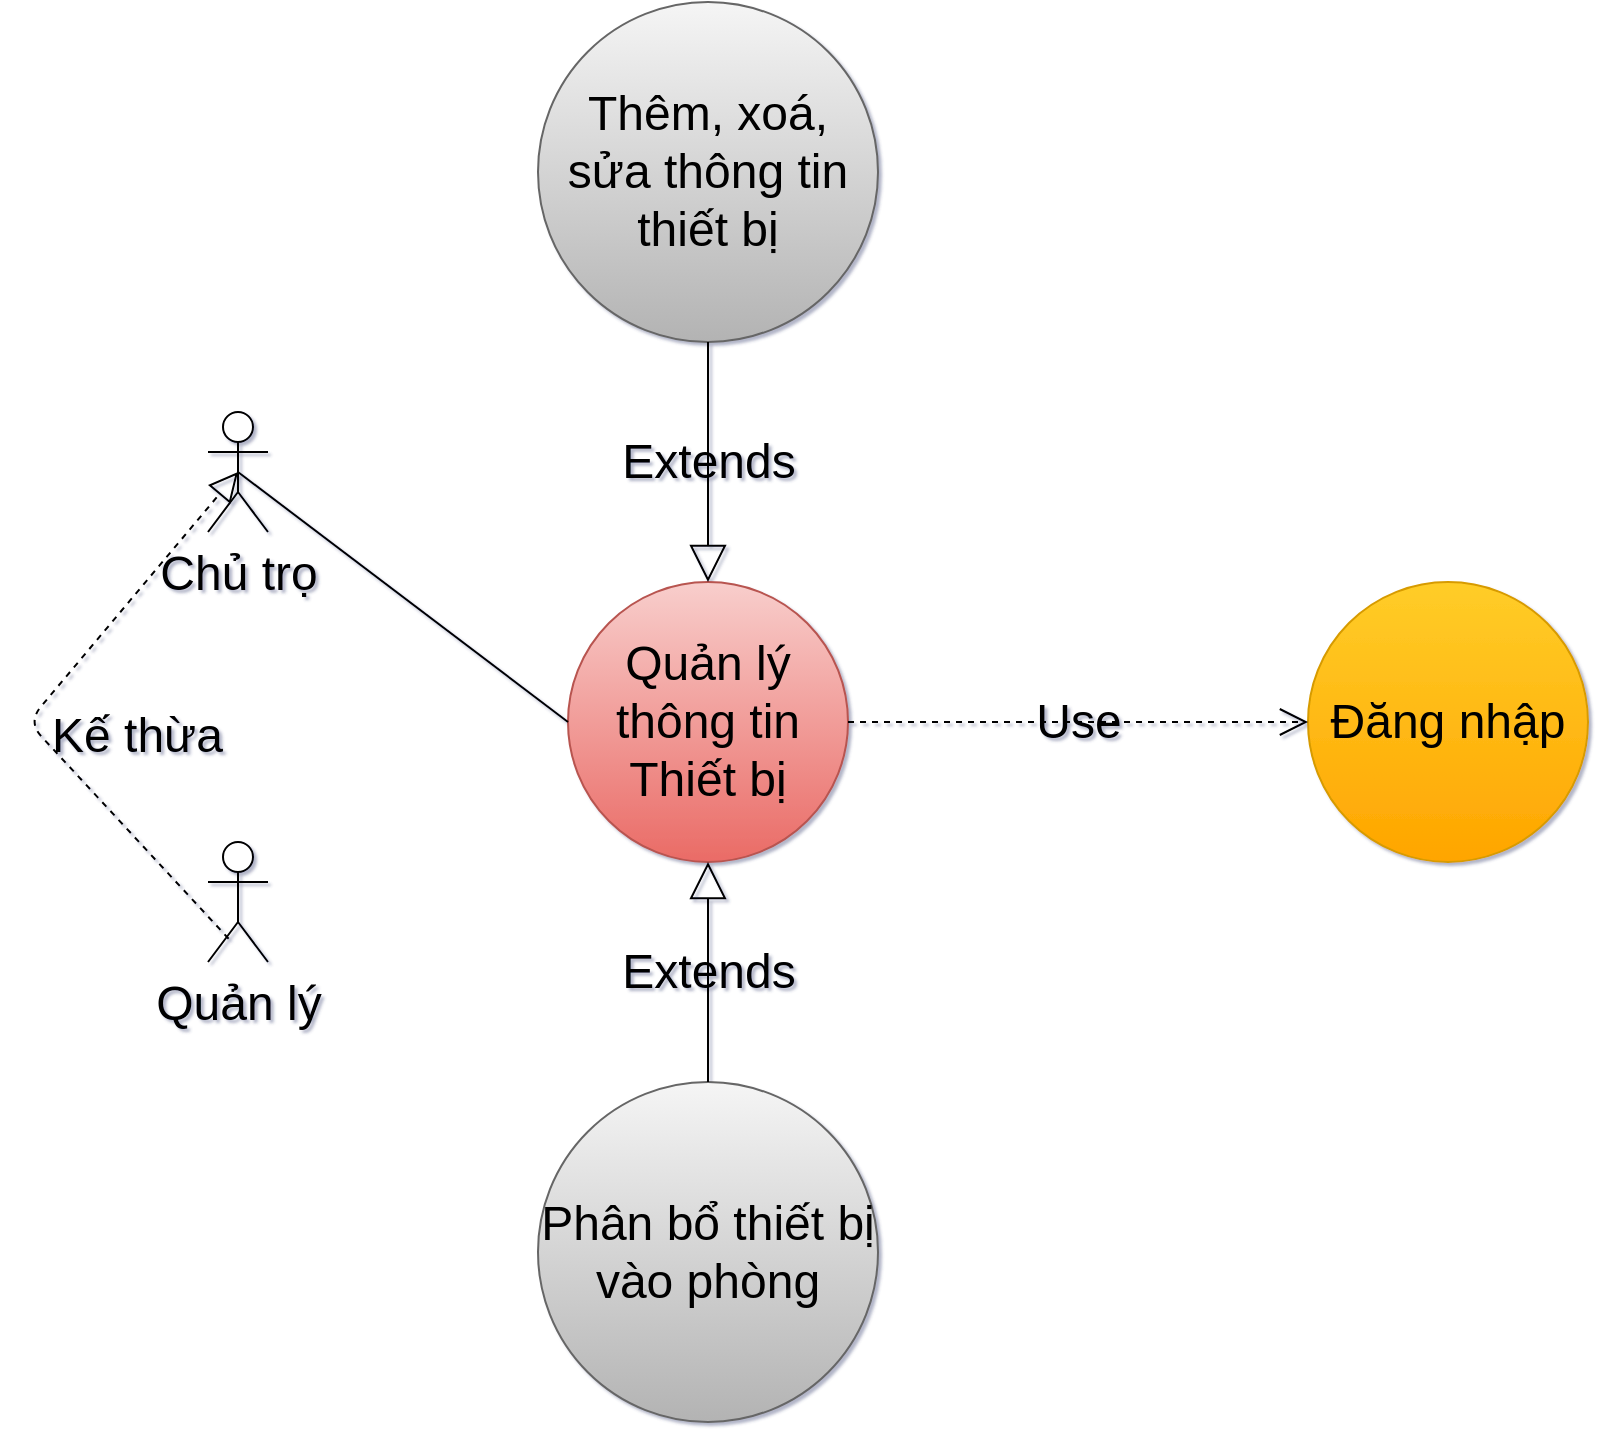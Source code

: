 <mxfile version="12.2.2" type="device" pages="5"><diagram id="d0ikWwbymh5cXXIqIeXr" name="UseCase"><mxGraphModel dx="853" dy="902" grid="1" gridSize="10" guides="1" tooltips="1" connect="1" arrows="1" fold="1" page="1" pageScale="1" pageWidth="1600" pageHeight="900" math="0" shadow="1"><root><mxCell id="0"/><mxCell id="1" parent="0"/><mxCell id="lHyPwakwCCF3AnShHx2b-1" value="Chủ trọ" style="shape=umlActor;verticalLabelPosition=bottom;labelBackgroundColor=none;verticalAlign=top;html=1;fontSize=24;" vertex="1" parent="1"><mxGeometry x="170" y="245" width="30" height="60" as="geometry"/></mxCell><mxCell id="lHyPwakwCCF3AnShHx2b-2" value="Quản lý" style="shape=umlActor;verticalLabelPosition=bottom;labelBackgroundColor=none;verticalAlign=top;html=1;fontSize=24;" vertex="1" parent="1"><mxGeometry x="170" y="460" width="30" height="60" as="geometry"/></mxCell><mxCell id="lHyPwakwCCF3AnShHx2b-3" value="Quản lý thông tin Thiết bị" style="ellipse;whiteSpace=wrap;html=1;fillColor=#f8cecc;gradientColor=#ea6b66;fontSize=24;strokeColor=#b85450;labelBackgroundColor=none;" vertex="1" parent="1"><mxGeometry x="350" y="330" width="140" height="140" as="geometry"/></mxCell><mxCell id="lHyPwakwCCF3AnShHx2b-4" value="Thêm, xoá, sửa thông tin thiết bị" style="ellipse;whiteSpace=wrap;html=1;fillColor=#f5f5f5;gradientColor=#b3b3b3;fontSize=24;strokeColor=#666666;labelBackgroundColor=none;" vertex="1" parent="1"><mxGeometry x="335" y="40" width="170" height="170" as="geometry"/></mxCell><mxCell id="lHyPwakwCCF3AnShHx2b-5" value="Đăng nhập" style="ellipse;whiteSpace=wrap;html=1;fillColor=#ffcd28;gradientColor=#ffa500;fontSize=24;strokeColor=#d79b00;labelBackgroundColor=none;" vertex="1" parent="1"><mxGeometry x="720" y="330" width="140" height="140" as="geometry"/></mxCell><mxCell id="lHyPwakwCCF3AnShHx2b-6" value="" style="endArrow=block;dashed=1;endFill=0;endSize=12;html=1;fontSize=16;exitX=0.344;exitY=0.806;exitDx=0;exitDy=0;exitPerimeter=0;entryX=0.5;entryY=0.5;entryDx=0;entryDy=0;entryPerimeter=0;labelBackgroundColor=none;" edge="1" parent="1" source="lHyPwakwCCF3AnShHx2b-2" target="lHyPwakwCCF3AnShHx2b-1"><mxGeometry width="160" relative="1" as="geometry"><mxPoint x="160" y="520" as="sourcePoint"/><mxPoint x="320" y="520" as="targetPoint"/><Array as="points"><mxPoint x="80" y="400"/></Array></mxGeometry></mxCell><mxCell id="lHyPwakwCCF3AnShHx2b-7" value="Kế thừa" style="text;html=1;resizable=0;points=[];autosize=1;align=left;verticalAlign=top;spacingTop=-4;fontSize=24;labelBackgroundColor=none;" vertex="1" parent="1"><mxGeometry x="90" y="390" width="70" height="20" as="geometry"/></mxCell><mxCell id="lHyPwakwCCF3AnShHx2b-8" value="" style="endArrow=none;html=1;fontSize=24;entryX=0;entryY=0.5;entryDx=0;entryDy=0;exitX=0.5;exitY=0.5;exitDx=0;exitDy=0;exitPerimeter=0;labelBackgroundColor=none;" edge="1" parent="1" source="lHyPwakwCCF3AnShHx2b-1" target="lHyPwakwCCF3AnShHx2b-3"><mxGeometry width="50" height="50" relative="1" as="geometry"><mxPoint x="70" y="620" as="sourcePoint"/><mxPoint x="120" y="570" as="targetPoint"/></mxGeometry></mxCell><mxCell id="lHyPwakwCCF3AnShHx2b-9" value="Use" style="endArrow=open;endSize=12;dashed=1;html=1;fontSize=24;exitX=1;exitY=0.5;exitDx=0;exitDy=0;entryX=0;entryY=0.5;entryDx=0;entryDy=0;labelBackgroundColor=none;" edge="1" parent="1" source="lHyPwakwCCF3AnShHx2b-3" target="lHyPwakwCCF3AnShHx2b-5"><mxGeometry width="160" relative="1" as="geometry"><mxPoint x="70" y="570" as="sourcePoint"/><mxPoint x="230" y="570" as="targetPoint"/></mxGeometry></mxCell><mxCell id="lHyPwakwCCF3AnShHx2b-10" value="Phân bổ thiết bị vào phòng" style="ellipse;whiteSpace=wrap;html=1;fillColor=#f5f5f5;gradientColor=#b3b3b3;fontSize=24;strokeColor=#666666;labelBackgroundColor=none;" vertex="1" parent="1"><mxGeometry x="335" y="580" width="170" height="170" as="geometry"/></mxCell><mxCell id="lHyPwakwCCF3AnShHx2b-12" value="Extends" style="endArrow=block;endSize=16;endFill=0;html=1;fontSize=24;entryX=0.5;entryY=0;entryDx=0;entryDy=0;labelBackgroundColor=none;" edge="1" parent="1" source="lHyPwakwCCF3AnShHx2b-4" target="lHyPwakwCCF3AnShHx2b-3"><mxGeometry width="160" relative="1" as="geometry"><mxPoint x="540" y="274" as="sourcePoint"/><mxPoint x="700" y="274" as="targetPoint"/></mxGeometry></mxCell><mxCell id="lHyPwakwCCF3AnShHx2b-14" value="Extends" style="endArrow=block;endSize=16;endFill=0;html=1;fontSize=24;entryX=0.5;entryY=1;entryDx=0;entryDy=0;labelBackgroundColor=none;" edge="1" parent="1" source="lHyPwakwCCF3AnShHx2b-10" target="lHyPwakwCCF3AnShHx2b-3"><mxGeometry width="160" relative="1" as="geometry"><mxPoint x="665" y="550" as="sourcePoint"/><mxPoint x="479.497" y="459.497" as="targetPoint"/></mxGeometry></mxCell></root></mxGraphModel></diagram><diagram id="-y63Vnw481JoVE0PwVez" name="Activity"><mxGraphModel dx="1463" dy="1546" grid="1" gridSize="10" guides="1" tooltips="1" connect="1" arrows="1" fold="1" page="1" pageScale="1" pageWidth="1600" pageHeight="900" math="0" shadow="1"><root><mxCell id="bK8HD-qByfITUTnvFVIK-0"/><mxCell id="bK8HD-qByfITUTnvFVIK-1" parent="bK8HD-qByfITUTnvFVIK-0"/><mxCell id="qJf0D6YlGLQgBFbtsvbo-0" value="" style="swimlane;html=1;childLayout=stackLayout;resizeParent=1;resizeParentMax=0;startSize=20;dashed=1;dashPattern=1 1;" vertex="1" parent="bK8HD-qByfITUTnvFVIK-1"><mxGeometry x="180" y="460" width="1180" height="1510" as="geometry"/></mxCell><mxCell id="qJf0D6YlGLQgBFbtsvbo-1" value="Chủ trọ / Quản lý" style="swimlane;html=1;startSize=20;dashed=1;dashPattern=1 1;" vertex="1" parent="qJf0D6YlGLQgBFbtsvbo-0"><mxGeometry y="20" width="330" height="1490" as="geometry"/></mxCell><mxCell id="qJf0D6YlGLQgBFbtsvbo-2" value="" style="ellipse;html=1;shape=startState;fillColor=#000000;strokeColor=#ff0000;" vertex="1" parent="qJf0D6YlGLQgBFbtsvbo-1"><mxGeometry x="185" y="40" width="30" height="30" as="geometry"/></mxCell><mxCell id="qJf0D6YlGLQgBFbtsvbo-3" value="" style="edgeStyle=orthogonalEdgeStyle;html=1;verticalAlign=bottom;endArrow=open;endSize=8;strokeColor=#ff0000;entryX=0.5;entryY=0;entryDx=0;entryDy=0;" edge="1" parent="qJf0D6YlGLQgBFbtsvbo-1" source="qJf0D6YlGLQgBFbtsvbo-2" target="qJf0D6YlGLQgBFbtsvbo-4"><mxGeometry relative="1" as="geometry"><mxPoint x="160" y="130" as="targetPoint"/></mxGeometry></mxCell><mxCell id="qJf0D6YlGLQgBFbtsvbo-4" value="Chọn chức năng Quản lý thông tin Thiết bị" style="rounded=1;whiteSpace=wrap;html=1;arcSize=40;fontColor=#000000;fillColor=#ffffc0;strokeColor=#ff0000;fontSize=20;" vertex="1" parent="qJf0D6YlGLQgBFbtsvbo-1"><mxGeometry x="100" y="150" width="200" height="100" as="geometry"/></mxCell><mxCell id="qJf0D6YlGLQgBFbtsvbo-5" value="Chọn chứa năng thêm / xoá / sửa thông tin Thiết bị" style="rounded=1;whiteSpace=wrap;html=1;arcSize=40;fontColor=#000000;fillColor=#ffffc0;strokeColor=#ff0000;fontSize=20;" vertex="1" parent="qJf0D6YlGLQgBFbtsvbo-1"><mxGeometry x="100" y="290.0" width="200" height="100" as="geometry"/></mxCell><mxCell id="qJf0D6YlGLQgBFbtsvbo-6" value="Nhập thông tin và nhấn Lưu" style="rounded=1;whiteSpace=wrap;html=1;arcSize=40;fontColor=#000000;fillColor=#ffffc0;strokeColor=#ff0000;fontSize=20;" vertex="1" parent="qJf0D6YlGLQgBFbtsvbo-1"><mxGeometry x="100" y="519" width="200" height="100" as="geometry"/></mxCell><mxCell id="qJf0D6YlGLQgBFbtsvbo-7" value="" style="ellipse;html=1;shape=endState;fillColor=#000000;strokeColor=#ff0000;dashed=1;dashPattern=1 1;" vertex="1" parent="qJf0D6YlGLQgBFbtsvbo-1"><mxGeometry x="135" y="1232.5" width="30" height="30" as="geometry"/></mxCell><mxCell id="qJf0D6YlGLQgBFbtsvbo-8" value="Phần mềm" style="swimlane;html=1;startSize=20;dashed=1;dashPattern=1 1;" vertex="1" parent="qJf0D6YlGLQgBFbtsvbo-0"><mxGeometry x="330" y="20" width="360" height="1490" as="geometry"/></mxCell><mxCell id="qJf0D6YlGLQgBFbtsvbo-9" value="Yêu cầu thông tin" style="rounded=1;whiteSpace=wrap;html=1;arcSize=40;fontColor=#000000;fillColor=#ffffc0;strokeColor=#ff0000;fontSize=20;" vertex="1" parent="qJf0D6YlGLQgBFbtsvbo-8"><mxGeometry x="120" y="150" width="200" height="100" as="geometry"/></mxCell><mxCell id="qJf0D6YlGLQgBFbtsvbo-10" value="Tiếp nhận và xử lý, hiển thị thông tin" style="rounded=1;whiteSpace=wrap;html=1;arcSize=40;fontColor=#000000;fillColor=#ffffc0;strokeColor=#ff0000;fontSize=20;" vertex="1" parent="qJf0D6YlGLQgBFbtsvbo-8"><mxGeometry x="120" y="290.0" width="200" height="100" as="geometry"/></mxCell><mxCell id="qJf0D6YlGLQgBFbtsvbo-11" value="Hiển thị form thông tin chi tiết của Thiết bị" style="rounded=1;whiteSpace=wrap;html=1;arcSize=40;fontColor=#000000;fillColor=#ffffc0;strokeColor=#ff0000;fontSize=20;" vertex="1" parent="qJf0D6YlGLQgBFbtsvbo-8"><mxGeometry x="120" y="420" width="200" height="100" as="geometry"/></mxCell><mxCell id="qJf0D6YlGLQgBFbtsvbo-12" value="Yêu cầu lưu thông tin" style="rounded=1;whiteSpace=wrap;html=1;arcSize=40;fontColor=#000000;fillColor=#ffffc0;strokeColor=#ff0000;fontSize=20;" vertex="1" parent="qJf0D6YlGLQgBFbtsvbo-8"><mxGeometry x="120" y="660.0" width="200" height="100" as="geometry"/></mxCell><mxCell id="qJf0D6YlGLQgBFbtsvbo-13" value="Yêu cầu xuất lại thông tin (vì có thay đổi)" style="rounded=1;whiteSpace=wrap;html=1;arcSize=40;fontColor=#000000;fillColor=#ffffc0;strokeColor=#ff0000;dashed=1;dashPattern=1 1;fontSize=20;" vertex="1" parent="qJf0D6YlGLQgBFbtsvbo-8"><mxGeometry x="120" y="1009" width="200" height="100" as="geometry"/></mxCell><mxCell id="qJf0D6YlGLQgBFbtsvbo-14" value="Xử lý và hiển thị thông tin, thông báo lưu thành công" style="rounded=1;whiteSpace=wrap;html=1;arcSize=40;fontColor=#000000;fillColor=#ffffc0;strokeColor=#ff0000;dashed=1;dashPattern=1 1;fontSize=20;" vertex="1" parent="qJf0D6YlGLQgBFbtsvbo-8"><mxGeometry x="120" y="1193.0" width="200" height="100" as="geometry"/></mxCell><mxCell id="qJf0D6YlGLQgBFbtsvbo-15" value="Thông báo lưu thất bại" style="rounded=1;whiteSpace=wrap;html=1;arcSize=40;fontColor=#000000;fillColor=#ffffc0;strokeColor=#ff0000;dashed=1;dashPattern=1 1;fontSize=20;" vertex="1" parent="qJf0D6YlGLQgBFbtsvbo-8"><mxGeometry x="120" y="1340" width="200" height="100" as="geometry"/></mxCell><mxCell id="qJf0D6YlGLQgBFbtsvbo-16" value="Hệ thống" style="swimlane;html=1;startSize=20;dashed=1;dashPattern=1 1;" vertex="1" parent="qJf0D6YlGLQgBFbtsvbo-0"><mxGeometry x="690" y="20" width="490" height="1490" as="geometry"/></mxCell><mxCell id="qJf0D6YlGLQgBFbtsvbo-17" value="Lấy thông tin thiết bị từ CSDL" style="rounded=1;whiteSpace=wrap;html=1;arcSize=40;fontColor=#000000;fillColor=#ffffc0;strokeColor=#ff0000;fontSize=20;" vertex="1" parent="qJf0D6YlGLQgBFbtsvbo-16"><mxGeometry x="140" y="150" width="200" height="100" as="geometry"/></mxCell><mxCell id="qJf0D6YlGLQgBFbtsvbo-18" value="" style="edgeStyle=orthogonalEdgeStyle;html=1;verticalAlign=bottom;endArrow=open;endSize=8;strokeColor=#ff0000;entryX=0.5;entryY=0;entryDx=0;entryDy=0;" edge="1" parent="qJf0D6YlGLQgBFbtsvbo-16" source="qJf0D6YlGLQgBFbtsvbo-17" target="qJf0D6YlGLQgBFbtsvbo-19"><mxGeometry relative="1" as="geometry"><mxPoint x="200" y="230" as="targetPoint"/></mxGeometry></mxCell><mxCell id="qJf0D6YlGLQgBFbtsvbo-19" value="Trả về thông tin" style="rounded=1;whiteSpace=wrap;html=1;arcSize=40;fontColor=#000000;fillColor=#ffffc0;strokeColor=#ff0000;fontSize=20;" vertex="1" parent="qJf0D6YlGLQgBFbtsvbo-16"><mxGeometry x="140" y="290.0" width="200" height="100" as="geometry"/></mxCell><mxCell id="qJf0D6YlGLQgBFbtsvbo-20" value="Lưu thông tin vào CSDL" style="rounded=1;whiteSpace=wrap;html=1;arcSize=40;fontColor=#000000;fillColor=#ffffc0;strokeColor=#ff0000;dashed=1;dashPattern=1 1;fontSize=20;" vertex="1" parent="qJf0D6YlGLQgBFbtsvbo-16"><mxGeometry x="30" y="804.5" width="200" height="100" as="geometry"/></mxCell><mxCell id="qJf0D6YlGLQgBFbtsvbo-21" value="" style="edgeStyle=orthogonalEdgeStyle;html=1;verticalAlign=bottom;endArrow=open;endSize=8;strokeColor=#ff0000;entryX=0.5;entryY=0;entryDx=0;entryDy=0;" edge="1" parent="qJf0D6YlGLQgBFbtsvbo-16" source="qJf0D6YlGLQgBFbtsvbo-20" target="qJf0D6YlGLQgBFbtsvbo-22"><mxGeometry relative="1" as="geometry"><mxPoint x="100" y="949" as="targetPoint"/></mxGeometry></mxCell><mxCell id="qJf0D6YlGLQgBFbtsvbo-22" value="Thông báo lưu thành công" style="rounded=1;whiteSpace=wrap;html=1;arcSize=40;fontColor=#000000;fillColor=#ffffc0;strokeColor=#ff0000;dashed=1;dashPattern=1 1;fontSize=20;" vertex="1" parent="qJf0D6YlGLQgBFbtsvbo-16"><mxGeometry x="30" y="949" width="200" height="100" as="geometry"/></mxCell><mxCell id="qJf0D6YlGLQgBFbtsvbo-23" value="Lấy thông tin từ CSDL" style="rounded=1;whiteSpace=wrap;html=1;arcSize=40;fontColor=#000000;fillColor=#ffffc0;strokeColor=#ff0000;dashed=1;dashPattern=1 1;fontSize=20;" vertex="1" parent="qJf0D6YlGLQgBFbtsvbo-16"><mxGeometry x="190" y="1052.5" width="200" height="100" as="geometry"/></mxCell><mxCell id="qJf0D6YlGLQgBFbtsvbo-24" value="" style="edgeStyle=orthogonalEdgeStyle;html=1;verticalAlign=bottom;endArrow=open;endSize=8;strokeColor=#ff0000;entryX=0.5;entryY=0;entryDx=0;entryDy=0;" edge="1" parent="qJf0D6YlGLQgBFbtsvbo-16" source="qJf0D6YlGLQgBFbtsvbo-23" target="qJf0D6YlGLQgBFbtsvbo-25"><mxGeometry relative="1" as="geometry"><mxPoint x="215" y="1159" as="targetPoint"/></mxGeometry></mxCell><mxCell id="qJf0D6YlGLQgBFbtsvbo-25" value="Trả về thông tin" style="rounded=1;whiteSpace=wrap;html=1;arcSize=40;fontColor=#000000;fillColor=#ffffc0;strokeColor=#ff0000;dashed=1;dashPattern=1 1;fontSize=20;" vertex="1" parent="qJf0D6YlGLQgBFbtsvbo-16"><mxGeometry x="190" y="1193" width="200" height="100" as="geometry"/></mxCell><mxCell id="qJf0D6YlGLQgBFbtsvbo-26" value="Kiểm tra hợp lệ &lt;br style=&quot;font-size: 20px;&quot;&gt;thông tin" style="rhombus;whiteSpace=wrap;html=1;fillColor=#ffffc0;strokeColor=#ff0000;dashed=1;dashPattern=1 1;fontSize=20;" vertex="1" parent="qJf0D6YlGLQgBFbtsvbo-16"><mxGeometry x="155" y="660" width="200" height="100" as="geometry"/></mxCell><mxCell id="qJf0D6YlGLQgBFbtsvbo-27" value="no" style="edgeStyle=orthogonalEdgeStyle;html=1;align=left;verticalAlign=bottom;endArrow=open;endSize=8;strokeColor=#ff0000;entryX=1;entryY=0.5;entryDx=0;entryDy=0;exitX=1;exitY=0.5;exitDx=0;exitDy=0;labelBackgroundColor=none;" edge="1" parent="qJf0D6YlGLQgBFbtsvbo-16" source="qJf0D6YlGLQgBFbtsvbo-26" target="qJf0D6YlGLQgBFbtsvbo-29"><mxGeometry x="-1" relative="1" as="geometry"><mxPoint x="370" y="1259" as="targetPoint"/><Array as="points"><mxPoint x="440" y="710"/><mxPoint x="440" y="1390"/></Array></mxGeometry></mxCell><mxCell id="qJf0D6YlGLQgBFbtsvbo-28" value="yes" style="edgeStyle=orthogonalEdgeStyle;html=1;align=left;verticalAlign=top;endArrow=open;endSize=8;strokeColor=#ff0000;entryX=0.5;entryY=0;entryDx=0;entryDy=0;labelBackgroundColor=none;" edge="1" parent="qJf0D6YlGLQgBFbtsvbo-16" source="qJf0D6YlGLQgBFbtsvbo-26" target="qJf0D6YlGLQgBFbtsvbo-20"><mxGeometry x="-1" relative="1" as="geometry"><mxPoint x="255" y="909" as="targetPoint"/></mxGeometry></mxCell><mxCell id="qJf0D6YlGLQgBFbtsvbo-29" value="Thông báo thông tin không hợp lệ" style="rounded=1;whiteSpace=wrap;html=1;arcSize=40;fontColor=#000000;fillColor=#ffffc0;strokeColor=#ff0000;dashed=1;dashPattern=1 1;fontSize=20;" vertex="1" parent="qJf0D6YlGLQgBFbtsvbo-16"><mxGeometry x="155" y="1340" width="200" height="100" as="geometry"/></mxCell><mxCell id="qJf0D6YlGLQgBFbtsvbo-30" value="" style="edgeStyle=orthogonalEdgeStyle;html=1;verticalAlign=bottom;endArrow=open;endSize=8;strokeColor=#ff0000;entryX=0;entryY=0.5;entryDx=0;entryDy=0;" edge="1" parent="qJf0D6YlGLQgBFbtsvbo-0" source="qJf0D6YlGLQgBFbtsvbo-4" target="qJf0D6YlGLQgBFbtsvbo-9"><mxGeometry relative="1" as="geometry"><mxPoint x="450" y="190" as="targetPoint"/></mxGeometry></mxCell><mxCell id="qJf0D6YlGLQgBFbtsvbo-31" value="" style="edgeStyle=orthogonalEdgeStyle;html=1;verticalAlign=bottom;endArrow=open;endSize=8;strokeColor=#ff0000;entryX=0;entryY=0.5;entryDx=0;entryDy=0;" edge="1" parent="qJf0D6YlGLQgBFbtsvbo-0" source="qJf0D6YlGLQgBFbtsvbo-9" target="qJf0D6YlGLQgBFbtsvbo-17"><mxGeometry relative="1" as="geometry"><mxPoint x="510" y="260" as="targetPoint"/></mxGeometry></mxCell><mxCell id="qJf0D6YlGLQgBFbtsvbo-32" value="" style="edgeStyle=orthogonalEdgeStyle;html=1;verticalAlign=bottom;endArrow=open;endSize=8;strokeColor=#ff0000;entryX=1;entryY=0.5;entryDx=0;entryDy=0;" edge="1" parent="qJf0D6YlGLQgBFbtsvbo-0" source="qJf0D6YlGLQgBFbtsvbo-19" target="qJf0D6YlGLQgBFbtsvbo-10"><mxGeometry relative="1" as="geometry"><mxPoint x="890" y="350" as="targetPoint"/></mxGeometry></mxCell><mxCell id="qJf0D6YlGLQgBFbtsvbo-33" value="" style="edgeStyle=orthogonalEdgeStyle;html=1;verticalAlign=bottom;endArrow=open;endSize=8;strokeColor=#ff0000;entryX=1;entryY=0.5;entryDx=0;entryDy=0;" edge="1" parent="qJf0D6YlGLQgBFbtsvbo-0" source="qJf0D6YlGLQgBFbtsvbo-10" target="qJf0D6YlGLQgBFbtsvbo-5"><mxGeometry relative="1" as="geometry"><mxPoint x="510" y="416" as="targetPoint"/></mxGeometry></mxCell><mxCell id="qJf0D6YlGLQgBFbtsvbo-34" value="" style="edgeStyle=orthogonalEdgeStyle;html=1;verticalAlign=bottom;endArrow=open;endSize=8;strokeColor=#ff0000;entryX=0;entryY=0.5;entryDx=0;entryDy=0;" edge="1" parent="qJf0D6YlGLQgBFbtsvbo-0" source="qJf0D6YlGLQgBFbtsvbo-5" target="qJf0D6YlGLQgBFbtsvbo-11"><mxGeometry relative="1" as="geometry"><mxPoint x="160" y="480" as="targetPoint"/><Array as="points"><mxPoint x="160" y="490"/></Array></mxGeometry></mxCell><mxCell id="qJf0D6YlGLQgBFbtsvbo-35" value="" style="edgeStyle=orthogonalEdgeStyle;html=1;verticalAlign=bottom;endArrow=open;endSize=8;strokeColor=#ff0000;entryX=1;entryY=0.5;entryDx=0;entryDy=0;exitX=0.5;exitY=1;exitDx=0;exitDy=0;" edge="1" parent="qJf0D6YlGLQgBFbtsvbo-0" source="qJf0D6YlGLQgBFbtsvbo-11" target="qJf0D6YlGLQgBFbtsvbo-6"><mxGeometry relative="1" as="geometry"><mxPoint x="510" y="609" as="targetPoint"/><mxPoint x="509.5" y="549" as="sourcePoint"/><Array as="points"><mxPoint x="550" y="589"/></Array></mxGeometry></mxCell><mxCell id="qJf0D6YlGLQgBFbtsvbo-36" value="" style="edgeStyle=orthogonalEdgeStyle;html=1;verticalAlign=bottom;endArrow=open;endSize=8;strokeColor=#ff0000;exitX=0.5;exitY=1;exitDx=0;exitDy=0;entryX=0;entryY=0.5;entryDx=0;entryDy=0;" edge="1" parent="qJf0D6YlGLQgBFbtsvbo-0" source="qJf0D6YlGLQgBFbtsvbo-6" target="qJf0D6YlGLQgBFbtsvbo-12"><mxGeometry relative="1" as="geometry"><mxPoint x="460" y="719" as="targetPoint"/><Array as="points"><mxPoint x="200" y="719"/></Array></mxGeometry></mxCell><mxCell id="qJf0D6YlGLQgBFbtsvbo-37" value="" style="edgeStyle=orthogonalEdgeStyle;html=1;verticalAlign=bottom;endArrow=open;endSize=8;strokeColor=#ff0000;" edge="1" parent="qJf0D6YlGLQgBFbtsvbo-0" source="qJf0D6YlGLQgBFbtsvbo-12" target="qJf0D6YlGLQgBFbtsvbo-26"><mxGeometry relative="1" as="geometry"><mxPoint x="850" y="699" as="targetPoint"/></mxGeometry></mxCell><mxCell id="qJf0D6YlGLQgBFbtsvbo-38" value="" style="edgeStyle=orthogonalEdgeStyle;html=1;verticalAlign=bottom;endArrow=open;endSize=8;strokeColor=#ff0000;entryX=0.5;entryY=0;entryDx=0;entryDy=0;exitX=0;exitY=0.5;exitDx=0;exitDy=0;" edge="1" parent="qJf0D6YlGLQgBFbtsvbo-0" source="qJf0D6YlGLQgBFbtsvbo-22" target="qJf0D6YlGLQgBFbtsvbo-13"><mxGeometry relative="1" as="geometry"><mxPoint x="780" y="1069" as="targetPoint"/><Array as="points"><mxPoint x="550" y="1019"/></Array></mxGeometry></mxCell><mxCell id="qJf0D6YlGLQgBFbtsvbo-39" value="" style="edgeStyle=orthogonalEdgeStyle;html=1;verticalAlign=bottom;endArrow=open;endSize=8;strokeColor=#ff0000;entryX=0;entryY=0.75;entryDx=0;entryDy=0;" edge="1" parent="qJf0D6YlGLQgBFbtsvbo-0" source="qJf0D6YlGLQgBFbtsvbo-13" target="qJf0D6YlGLQgBFbtsvbo-23"><mxGeometry relative="1" as="geometry"><mxPoint x="510" y="1129" as="targetPoint"/><Array as="points"><mxPoint x="510" y="1109"/></Array></mxGeometry></mxCell><mxCell id="qJf0D6YlGLQgBFbtsvbo-40" value="" style="edgeStyle=orthogonalEdgeStyle;html=1;verticalAlign=bottom;endArrow=open;endSize=8;strokeColor=#ff0000;entryX=0.5;entryY=0;entryDx=0;entryDy=0;" edge="1" parent="qJf0D6YlGLQgBFbtsvbo-0" source="qJf0D6YlGLQgBFbtsvbo-14" target="qJf0D6YlGLQgBFbtsvbo-7"><mxGeometry relative="1" as="geometry"><mxPoint x="90" y="1169" as="targetPoint"/><Array as="points"><mxPoint x="460" y="1253"/><mxPoint x="460" y="1253"/></Array></mxGeometry></mxCell><mxCell id="qJf0D6YlGLQgBFbtsvbo-41" value="" style="edgeStyle=orthogonalEdgeStyle;html=1;verticalAlign=bottom;endArrow=open;endSize=8;strokeColor=#ff0000;entryX=1;entryY=0.5;entryDx=0;entryDy=0;" edge="1" parent="qJf0D6YlGLQgBFbtsvbo-0" source="qJf0D6YlGLQgBFbtsvbo-25" target="qJf0D6YlGLQgBFbtsvbo-14"><mxGeometry relative="1" as="geometry"><mxPoint x="905" y="1279" as="targetPoint"/></mxGeometry></mxCell><mxCell id="qJf0D6YlGLQgBFbtsvbo-42" value="" style="edgeStyle=orthogonalEdgeStyle;html=1;verticalAlign=bottom;endArrow=open;endSize=8;strokeColor=#ff0000;entryX=0.5;entryY=1;entryDx=0;entryDy=0;" edge="1" parent="qJf0D6YlGLQgBFbtsvbo-0" source="qJf0D6YlGLQgBFbtsvbo-15" target="qJf0D6YlGLQgBFbtsvbo-7"><mxGeometry relative="1" as="geometry"><mxPoint x="510" y="1389" as="targetPoint"/></mxGeometry></mxCell><mxCell id="qJf0D6YlGLQgBFbtsvbo-43" value="" style="edgeStyle=orthogonalEdgeStyle;html=1;verticalAlign=bottom;endArrow=open;endSize=8;strokeColor=#ff0000;entryX=1;entryY=0.5;entryDx=0;entryDy=0;" edge="1" parent="qJf0D6YlGLQgBFbtsvbo-0" source="qJf0D6YlGLQgBFbtsvbo-29" target="qJf0D6YlGLQgBFbtsvbo-15"><mxGeometry relative="1" as="geometry"><mxPoint x="905" y="1379" as="targetPoint"/></mxGeometry></mxCell></root></mxGraphModel></diagram><diagram id="RvBq72_EofUQa4iOUv_e" name="Sequence"><mxGraphModel dx="1280" dy="1353" grid="1" gridSize="10" guides="1" tooltips="1" connect="1" arrows="1" fold="1" page="1" pageScale="1" pageWidth="1600" pageHeight="900" math="0" shadow="1"><root><mxCell id="rHK12griV-tUTMHl5EaO-0"/><mxCell id="rHK12griV-tUTMHl5EaO-1" parent="rHK12griV-tUTMHl5EaO-0"/><mxCell id="iv5j2-6NRfOiQy5oMw-i-0" value="" style="endArrow=none;dashed=1;html=1;fontSize=24;labelBackgroundColor=none;" edge="1" parent="rHK12griV-tUTMHl5EaO-1"><mxGeometry width="50" height="50" relative="1" as="geometry"><mxPoint x="380.5" y="1580" as="sourcePoint"/><mxPoint x="1580.5" y="1580" as="targetPoint"/></mxGeometry></mxCell><mxCell id="iv5j2-6NRfOiQy5oMw-i-1" value="ALT" style="shape=umlFrame;whiteSpace=wrap;html=1;fillColor=#f5f5f5;gradientColor=#b3b3b3;fontSize=24;strokeColor=#666666;labelBackgroundColor=none;" vertex="1" parent="rHK12griV-tUTMHl5EaO-1"><mxGeometry x="433" y="1109" width="1095" height="801" as="geometry"/></mxCell><mxCell id="iv5j2-6NRfOiQy5oMw-i-2" value="Chủ trọ / Quản lý" style="shape=umlLifeline;perimeter=lifelinePerimeter;whiteSpace=wrap;html=1;container=1;collapsible=0;recursiveResize=0;outlineConnect=0;fillColor=#f5f5f5;gradientColor=#b3b3b3;fontSize=24;strokeColor=#666666;labelBackgroundColor=none;" vertex="1" parent="rHK12griV-tUTMHl5EaO-1"><mxGeometry x="460" y="80" width="210" height="1900" as="geometry"/></mxCell><mxCell id="iv5j2-6NRfOiQy5oMw-i-3" value="Nhập thông tin và nhấn lưu" style="html=1;verticalAlign=bottom;endArrow=block;fontSize=24;labelBackgroundColor=none;" edge="1" parent="iv5j2-6NRfOiQy5oMw-i-2"><mxGeometry width="80" relative="1" as="geometry"><mxPoint x="102.5" y="819" as="sourcePoint"/><mxPoint x="477" y="819.0" as="targetPoint"/></mxGeometry></mxCell><mxCell id="iv5j2-6NRfOiQy5oMw-i-4" value="" style="html=1;points=[];perimeter=orthogonalPerimeter;fillColor=#f5f5f5;gradientColor=#b3b3b3;fontSize=24;strokeColor=#666666;labelBackgroundColor=none;" vertex="1" parent="iv5j2-6NRfOiQy5oMw-i-2"><mxGeometry x="102.5" y="582" width="10" height="237" as="geometry"/></mxCell><mxCell id="iv5j2-6NRfOiQy5oMw-i-5" value="" style="html=1;points=[];perimeter=orthogonalPerimeter;fillColor=#f5f5f5;gradientColor=#b3b3b3;fontSize=24;strokeColor=#666666;labelBackgroundColor=none;" vertex="1" parent="iv5j2-6NRfOiQy5oMw-i-2"><mxGeometry x="100" y="200" width="10" height="260" as="geometry"/></mxCell><mxCell id="iv5j2-6NRfOiQy5oMw-i-6" value="" style="html=1;points=[];perimeter=orthogonalPerimeter;fillColor=#f5f5f5;gradientColor=#b3b3b3;fontSize=24;strokeColor=#666666;labelBackgroundColor=none;" vertex="1" parent="iv5j2-6NRfOiQy5oMw-i-2"><mxGeometry x="112.5" y="1720" width="10" height="40" as="geometry"/></mxCell><mxCell id="iv5j2-6NRfOiQy5oMw-i-7" value="Chọn chức năng thêm - xoá - sửa &lt;br&gt;thông tin thiết bị" style="html=1;verticalAlign=bottom;endArrow=block;fontSize=24;fillColor=#647687;strokeColor=#314354;labelBackgroundColor=none;" edge="1" parent="iv5j2-6NRfOiQy5oMw-i-2"><mxGeometry x="0.015" y="11" width="80" relative="1" as="geometry"><mxPoint x="102.5" y="580" as="sourcePoint"/><mxPoint x="477" y="580" as="targetPoint"/><mxPoint as="offset"/></mxGeometry></mxCell><mxCell id="iv5j2-6NRfOiQy5oMw-i-8" value="Chọn chức năng quản lý &lt;br&gt;thông tin thiết bị" style="html=1;verticalAlign=bottom;endArrow=block;fontSize=24;labelBackgroundColor=none;" edge="1" parent="iv5j2-6NRfOiQy5oMw-i-2" target="iv5j2-6NRfOiQy5oMw-i-10"><mxGeometry width="80" relative="1" as="geometry"><mxPoint x="100" y="200" as="sourcePoint"/><mxPoint x="180" y="200" as="targetPoint"/></mxGeometry></mxCell><mxCell id="iv5j2-6NRfOiQy5oMw-i-9" value="" style="html=1;points=[];perimeter=orthogonalPerimeter;fillColor=#f5f5f5;gradientColor=#b3b3b3;fontSize=24;strokeColor=#666666;labelBackgroundColor=none;" vertex="1" parent="iv5j2-6NRfOiQy5oMw-i-2"><mxGeometry x="100" y="1448" width="10" height="40" as="geometry"/></mxCell><mxCell id="iv5j2-6NRfOiQy5oMw-i-10" value="Phần mềm" style="shape=umlLifeline;perimeter=lifelinePerimeter;whiteSpace=wrap;html=1;container=1;collapsible=0;recursiveResize=0;outlineConnect=0;fillColor=#f5f5f5;gradientColor=#b3b3b3;fontSize=24;strokeColor=#666666;labelBackgroundColor=none;" vertex="1" parent="rHK12griV-tUTMHl5EaO-1"><mxGeometry x="830" y="80" width="210" height="1900" as="geometry"/></mxCell><mxCell id="iv5j2-6NRfOiQy5oMw-i-11" value="" style="html=1;points=[];perimeter=orthogonalPerimeter;fillColor=#f5f5f5;gradientColor=#b3b3b3;fontSize=24;strokeColor=#666666;labelBackgroundColor=none;" vertex="1" parent="iv5j2-6NRfOiQy5oMw-i-10"><mxGeometry x="102.5" y="582" width="10" height="100" as="geometry"/></mxCell><mxCell id="iv5j2-6NRfOiQy5oMw-i-12" value="" style="html=1;points=[];perimeter=orthogonalPerimeter;fillColor=#f5f5f5;gradientColor=#b3b3b3;fontSize=24;strokeColor=#666666;labelBackgroundColor=none;" vertex="1" parent="iv5j2-6NRfOiQy5oMw-i-10"><mxGeometry x="102.5" y="819" width="10" height="80" as="geometry"/></mxCell><mxCell id="iv5j2-6NRfOiQy5oMw-i-13" value="" style="html=1;points=[];perimeter=orthogonalPerimeter;fillColor=#f5f5f5;gradientColor=#b3b3b3;fontSize=24;strokeColor=#666666;labelBackgroundColor=none;" vertex="1" parent="iv5j2-6NRfOiQy5oMw-i-10"><mxGeometry x="104" y="1199" width="10" height="80" as="geometry"/></mxCell><mxCell id="iv5j2-6NRfOiQy5oMw-i-14" value="" style="html=1;points=[];perimeter=orthogonalPerimeter;fillColor=#f5f5f5;gradientColor=#b3b3b3;fontSize=24;strokeColor=#666666;labelBackgroundColor=none;" vertex="1" parent="iv5j2-6NRfOiQy5oMw-i-10"><mxGeometry x="115.5" y="1660" width="10" height="60" as="geometry"/></mxCell><mxCell id="iv5j2-6NRfOiQy5oMw-i-15" value="Yêu cầu lưu thông tin" style="html=1;verticalAlign=bottom;endArrow=block;fontSize=24;labelBackgroundColor=none;" edge="1" parent="iv5j2-6NRfOiQy5oMw-i-10"><mxGeometry width="80" relative="1" as="geometry"><mxPoint x="102.5" y="899" as="sourcePoint"/><mxPoint x="482" y="899.0" as="targetPoint"/></mxGeometry></mxCell><mxCell id="iv5j2-6NRfOiQy5oMw-i-16" value="Yêu cầu lấy thông tin tương ứng" style="html=1;verticalAlign=bottom;endArrow=block;fontSize=24;labelBackgroundColor=none;" edge="1" parent="iv5j2-6NRfOiQy5oMw-i-10" target="iv5j2-6NRfOiQy5oMw-i-20"><mxGeometry width="80" relative="1" as="geometry"><mxPoint x="110" y="280" as="sourcePoint"/><mxPoint x="190" y="280" as="targetPoint"/></mxGeometry></mxCell><mxCell id="iv5j2-6NRfOiQy5oMw-i-17" value="Hiển thị thông tin tương ứng" style="html=1;verticalAlign=bottom;endArrow=open;dashed=1;endSize=8;fontSize=24;labelBackgroundColor=none;" edge="1" parent="iv5j2-6NRfOiQy5oMw-i-10" target="iv5j2-6NRfOiQy5oMw-i-2"><mxGeometry relative="1" as="geometry"><mxPoint x="100" y="460" as="sourcePoint"/><mxPoint x="20" y="460" as="targetPoint"/></mxGeometry></mxCell><mxCell id="iv5j2-6NRfOiQy5oMw-i-18" value="" style="html=1;points=[];perimeter=orthogonalPerimeter;fillColor=#f5f5f5;gradientColor=#b3b3b3;fontSize=24;strokeColor=#666666;labelBackgroundColor=none;" vertex="1" parent="iv5j2-6NRfOiQy5oMw-i-10"><mxGeometry x="98" y="250" width="10" height="190" as="geometry"/></mxCell><mxCell id="iv5j2-6NRfOiQy5oMw-i-19" value="" style="html=1;points=[];perimeter=orthogonalPerimeter;fillColor=#f5f5f5;gradientColor=#b3b3b3;fontSize=24;strokeColor=#666666;labelBackgroundColor=none;" vertex="1" parent="iv5j2-6NRfOiQy5oMw-i-10"><mxGeometry x="102.5" y="1389" width="10" height="40" as="geometry"/></mxCell><mxCell id="iv5j2-6NRfOiQy5oMw-i-20" value="Hệ thống" style="shape=umlLifeline;perimeter=lifelinePerimeter;whiteSpace=wrap;html=1;container=1;collapsible=0;recursiveResize=0;outlineConnect=0;fillColor=#f5f5f5;gradientColor=#b3b3b3;fontSize=24;strokeColor=#666666;labelBackgroundColor=none;" vertex="1" parent="rHK12griV-tUTMHl5EaO-1"><mxGeometry x="1205" y="80" width="210" height="1900" as="geometry"/></mxCell><mxCell id="iv5j2-6NRfOiQy5oMw-i-21" value="Thông báo lưu thành công" style="html=1;verticalAlign=bottom;endArrow=open;dashed=1;endSize=8;fontSize=24;labelBackgroundColor=none;" edge="1" parent="iv5j2-6NRfOiQy5oMw-i-20"><mxGeometry relative="1" as="geometry"><mxPoint x="112.5" y="1189" as="sourcePoint"/><mxPoint x="-269.857" y="1189.0" as="targetPoint"/></mxGeometry></mxCell><mxCell id="iv5j2-6NRfOiQy5oMw-i-22" value="&lt;span style=&quot;color: rgba(0 , 0 , 0 , 0) ; font-family: &amp;quot;helvetica&amp;quot; , &amp;quot;arial&amp;quot; , sans-serif ; font-size: 0px&quot;&gt;%3CmxGraphModel%3E%3Croot%3E%3CmxCell%20id%3D%220%22%2F%3E%3CmxCell%20id%3D%221%22%20parent%3D%220%22%2F%3E%3CmxCell%20id%3D%222%22%20value%3D%22Ch%E1%BB%A7%20tr%E1%BB%8D%22%20style%3D%22shape%3DumlActor%3BverticalLabelPosition%3Dbottom%3BlabelBackgroundColor%3D%23ffffff%3BverticalAlign%3Dtop%3Bhtml%3D1%3BfontSize%3D24%3B%22%20vertex%3D%221%22%20parent%3D%221%22%3E%3CmxGeometry%20x%3D%22250%22%20y%3D%22245%22%20width%3D%2230%22%20height%3D%2260%22%20as%3D%22geometry%22%2F%3E%3C%2FmxCell%3E%3CmxCell%20id%3D%223%22%20value%3D%22Qu%E1%BA%A3n%20l%C3%BD%22%20style%3D%22shape%3DumlActor%3BverticalLabelPosition%3Dbottom%3BlabelBackgroundColor%3D%23ffffff%3BverticalAlign%3Dtop%3Bhtml%3D1%3BfontSize%3D24%3B%22%20vertex%3D%221%22%20parent%3D%221%22%3E%3CmxGeometry%20x%3D%22250%22%20y%3D%22460%22%20width%3D%2230%22%20height%3D%2260%22%20as%3D%22geometry%22%2F%3E%3C%2FmxCell%3E%3CmxCell%20id%3D%224%22%20value%3D%22Qu%E1%BA%A3n%20l%C3%BD%20th%C3%B4ng%20tin%20Ph%C3%B2ng%22%20style%3D%22ellipse%3BwhiteSpace%3Dwrap%3Bhtml%3D1%3BfillColor%3D%23f8cecc%3BgradientColor%3D%23ea6b66%3BfontSize%3D24%3BstrokeColor%3D%23b85450%3B%22%20vertex%3D%221%22%20parent%3D%221%22%3E%3CmxGeometry%20x%3D%22430%22%20y%3D%22330%22%20width%3D%22140%22%20height%3D%22140%22%20as%3D%22geometry%22%2F%3E%3C%2FmxCell%3E%3CmxCell%20id%3D%225%22%20value%3D%22Th%C3%AAm%2C%20xo%C3%A1%2C%20s%E1%BB%ADa%20th%C3%B4ng%20tin%20ph%C3%B2ng%22%20style%3D%22ellipse%3BwhiteSpace%3Dwrap%3Bhtml%3D1%3BfillColor%3D%23f5f5f5%3BgradientColor%3D%23b3b3b3%3BfontSize%3D24%3BstrokeColor%3D%23666666%3B%22%20vertex%3D%221%22%20parent%3D%221%22%3E%3CmxGeometry%20x%3D%22415%22%20y%3D%2240%22%20width%3D%22170%22%20height%3D%22170%22%20as%3D%22geometry%22%2F%3E%3C%2FmxCell%3E%3CmxCell%20id%3D%226%22%20value%3D%22%C4%90%C4%83ng%20nh%E1%BA%ADp%22%20style%3D%22ellipse%3BwhiteSpace%3Dwrap%3Bhtml%3D1%3BfillColor%3D%23ffcd28%3BgradientColor%3D%23ffa500%3BfontSize%3D24%3BstrokeColor%3D%23d79b00%3B%22%20vertex%3D%221%22%20parent%3D%221%22%3E%3CmxGeometry%20x%3D%22800%22%20y%3D%22330%22%20width%3D%22140%22%20height%3D%22140%22%20as%3D%22geometry%22%2F%3E%3C%2FmxCell%3E%3CmxCell%20id%3D%227%22%20value%3D%22%22%20style%3D%22endArrow%3Dblock%3Bdashed%3D1%3BendFill%3D0%3BendSize%3D12%3Bhtml%3D1%3BfontSize%3D16%3BexitX%3D0.344%3BexitY%3D0.806%3BexitDx%3D0%3BexitDy%3D0%3BexitPerimeter%3D0%3BentryX%3D0.5%3BentryY%3D0.5%3BentryDx%3D0%3BentryDy%3D0%3BentryPerimeter%3D0%3B%22%20edge%3D%221%22%20source%3D%223%22%20target%3D%222%22%20parent%3D%221%22%3E%3CmxGeometry%20width%3D%22160%22%20relative%3D%221%22%20as%3D%22geometry%22%3E%3CmxPoint%20x%3D%22240%22%20y%3D%22520%22%20as%3D%22sourcePoint%22%2F%3E%3CmxPoint%20x%3D%22400%22%20y%3D%22520%22%20as%3D%22targetPoint%22%2F%3E%3CArray%20as%3D%22points%22%3E%3CmxPoint%20x%3D%22160%22%20y%3D%22400%22%2F%3E%3C%2FArray%3E%3C%2FmxGeometry%3E%3C%2FmxCell%3E%3CmxCell%20id%3D%228%22%20value%3D%22K%E1%BA%BF%20th%E1%BB%ABa%22%20style%3D%22text%3Bhtml%3D1%3Bresizable%3D0%3Bpoints%3D%5B%5D%3Bautosize%3D1%3Balign%3Dleft%3BverticalAlign%3Dtop%3BspacingTop%3D-4%3BfontSize%3D24%3B%22%20vertex%3D%221%22%20parent%3D%221%22%3E%3CmxGeometry%20x%3D%22170%22%20y%3D%22390%22%20width%3D%2270%22%20height%3D%2220%22%20as%3D%22geometry%22%2F%3E%3C%2FmxCell%3E%3CmxCell%20id%3D%229%22%20value%3D%22%22%20style%3D%22endArrow%3Dnone%3Bhtml%3D1%3BfontSize%3D24%3BentryX%3D0%3BentryY%3D0.5%3BentryDx%3D0%3BentryDy%3D0%3BexitX%3D0.5%3BexitY%3D0.5%3BexitDx%3D0%3BexitDy%3D0%3BexitPerimeter%3D0%3B%22%20edge%3D%221%22%20source%3D%222%22%20target%3D%224%22%20parent%3D%221%22%3E%3CmxGeometry%20width%3D%2250%22%20height%3D%2250%22%20relative%3D%221%22%20as%3D%22geometry%22%3E%3CmxPoint%20x%3D%22150%22%20y%3D%22620%22%20as%3D%22sourcePoint%22%2F%3E%3CmxPoint%20x%3D%22200%22%20y%3D%22570%22%20as%3D%22targetPoint%22%2F%3E%3C%2FmxGeometry%3E%3C%2FmxCell%3E%3CmxCell%20id%3D%2210%22%20value%3D%22Use%22%20style%3D%22endArrow%3Dopen%3BendSize%3D12%3Bdashed%3D1%3Bhtml%3D1%3BfontSize%3D24%3BexitX%3D1%3BexitY%3D0.5%3BexitDx%3D0%3BexitDy%3D0%3BentryX%3D0%3BentryY%3D0.5%3BentryDx%3D0%3BentryDy%3D0%3B%22%20edge%3D%221%22%20source%3D%224%22%20target%3D%226%22%20parent%3D%221%22%3E%3CmxGeometry%20width%3D%22160%22%20relative%3D%221%22%20as%3D%22geometry%22%3E%3CmxPoint%20x%3D%22150%22%20y%3D%22570%22%20as%3D%22sourcePoint%22%2F%3E%3CmxPoint%20x%3D%22310%22%20y%3D%22570%22%20as%3D%22targetPoint%22%2F%3E%3C%2FmxGeometry%3E%3C%2FmxCell%3E%3CmxCell%20id%3D%2211%22%20value%3D%22Th%C3%AAm%2C%20xo%C3%A1%2C%20s%E1%BB%ADa%20th%C3%B4ng%20tin%20khu%20(d%C3%A3y%20nh%C3%A0)%22%20style%3D%22ellipse%3BwhiteSpace%3Dwrap%3Bhtml%3D1%3BfillColor%3D%23f5f5f5%3BgradientColor%3D%23b3b3b3%3BfontSize%3D24%3BstrokeColor%3D%23666666%3B%22%20vertex%3D%221%22%20parent%3D%221%22%3E%3CmxGeometry%20x%3D%22415%22%20y%3D%22580%22%20width%3D%22170%22%20height%3D%22170%22%20as%3D%22geometry%22%2F%3E%3C%2FmxCell%3E%3CmxCell%20id%3D%2212%22%20value%3D%22Th%C3%AAm%2C%20xo%C3%A1%2C%20s%E1%BB%ADa%20th%C3%B4ng%20tin%20t%E1%BA%A7ng%22%20style%3D%22ellipse%3BwhiteSpace%3Dwrap%3Bhtml%3D1%3BfillColor%3D%23f5f5f5%3BgradientColor%3D%23b3b3b3%3BfontSize%3D24%3BstrokeColor%3D%23666666%3B%22%20vertex%3D%221%22%20parent%3D%221%22%3E%3CmxGeometry%20x%3D%22670%22%20y%3D%22540%22%20width%3D%22170%22%20height%3D%22170%22%20as%3D%22geometry%22%2F%3E%3C%2FmxCell%3E%3CmxCell%20id%3D%2213%22%20value%3D%22Extends%22%20style%3D%22endArrow%3Dblock%3BendSize%3D16%3BendFill%3D0%3Bhtml%3D1%3BfontSize%3D24%3BentryX%3D0.5%3BentryY%3D0%3BentryDx%3D0%3BentryDy%3D0%3B%22%20edge%3D%221%22%20source%3D%225%22%20target%3D%224%22%20parent%3D%221%22%3E%3CmxGeometry%20width%3D%22160%22%20relative%3D%221%22%20as%3D%22geometry%22%3E%3CmxPoint%20x%3D%22620%22%20y%3D%22274%22%20as%3D%22sourcePoint%22%2F%3E%3CmxPoint%20x%3D%22780%22%20y%3D%22274%22%20as%3D%22targetPoint%22%2F%3E%3C%2FmxGeometry%3E%3C%2FmxCell%3E%3CmxCell%20id%3D%2214%22%20value%3D%22Extends%22%20style%3D%22endArrow%3Dblock%3BendSize%3D16%3BendFill%3D0%3Bhtml%3D1%3BfontSize%3D24%3BentryX%3D1%3BentryY%3D1%3BentryDx%3D0%3BentryDy%3D0%3BexitX%3D0.5%3BexitY%3D0%3BexitDx%3D0%3BexitDy%3D0%3B%22%20edge%3D%221%22%20source%3D%2212%22%20target%3D%224%22%20parent%3D%221%22%3E%3CmxGeometry%20width%3D%22160%22%20relative%3D%221%22%20as%3D%22geometry%22%3E%3CmxPoint%20x%3D%22517.304%22%20y%3D%22259.651%22%20as%3D%22sourcePoint%22%2F%3E%3CmxPoint%20x%3D%22510%22%20y%3D%22340%22%20as%3D%22targetPoint%22%2F%3E%3C%2FmxGeometry%3E%3C%2FmxCell%3E%3CmxCell%20id%3D%2215%22%20value%3D%22Extends%22%20style%3D%22endArrow%3Dblock%3BendSize%3D16%3BendFill%3D0%3Bhtml%3D1%3BfontSize%3D24%3BentryX%3D0.5%3BentryY%3D1%3BentryDx%3D0%3BentryDy%3D0%3B%22%20edge%3D%221%22%20source%3D%2211%22%20target%3D%224%22%20parent%3D%221%22%3E%3CmxGeometry%20width%3D%22160%22%20relative%3D%221%22%20as%3D%22geometry%22%3E%3CmxPoint%20x%3D%22745%22%20y%3D%22550%22%20as%3D%22sourcePoint%22%2F%3E%3CmxPoint%20x%3D%22559.497%22%20y%3D%22459.497%22%20as%3D%22targetPoint%22%2F%3E%3C%2FmxGeometry%3E%3C%2FmxCell%3E%3C%2Froot%3E%3C%2FmxGraphModel%3E&lt;/span&gt;" style="html=1;points=[];perimeter=orthogonalPerimeter;fillColor=#f5f5f5;gradientColor=#b3b3b3;fontSize=24;strokeColor=#666666;labelBackgroundColor=none;" vertex="1" parent="iv5j2-6NRfOiQy5oMw-i-20"><mxGeometry x="103" y="909" width="10" height="301" as="geometry"/></mxCell><mxCell id="iv5j2-6NRfOiQy5oMw-i-23" value="" style="group;labelBackgroundColor=none;" vertex="1" connectable="0" parent="iv5j2-6NRfOiQy5oMw-i-20"><mxGeometry x="107.5" y="919" width="25" height="90" as="geometry"/></mxCell><mxCell id="iv5j2-6NRfOiQy5oMw-i-24" value="Kiểm tra hợp lệ&lt;br&gt;&amp;nbsp;thông tin" style="edgeStyle=orthogonalEdgeStyle;html=1;align=left;spacingLeft=2;endArrow=block;rounded=0;entryX=1;entryY=0;fontSize=24;gradientColor=#b3b3b3;fillColor=#f5f5f5;strokeColor=#666666;labelBackgroundColor=none;" edge="1" parent="iv5j2-6NRfOiQy5oMw-i-23" target="iv5j2-6NRfOiQy5oMw-i-25"><mxGeometry relative="1" as="geometry"><mxPoint y="33" as="sourcePoint"/><Array as="points"><mxPoint/><mxPoint x="25"/><mxPoint x="25" y="70"/></Array></mxGeometry></mxCell><mxCell id="iv5j2-6NRfOiQy5oMw-i-25" value="" style="html=1;points=[];perimeter=orthogonalPerimeter;fillColor=#f5f5f5;gradientColor=#b3b3b3;fontSize=24;strokeColor=#666666;labelBackgroundColor=none;" vertex="1" parent="iv5j2-6NRfOiQy5oMw-i-23"><mxGeometry y="50" width="10" height="40" as="geometry"/></mxCell><mxCell id="iv5j2-6NRfOiQy5oMw-i-26" value="Thông báo lỗi" style="html=1;verticalAlign=bottom;endArrow=open;dashed=1;endSize=8;fontSize=24;labelBackgroundColor=none;" edge="1" parent="iv5j2-6NRfOiQy5oMw-i-20"><mxGeometry relative="1" as="geometry"><mxPoint x="107.5" y="1660" as="sourcePoint"/><mxPoint x="-259.857" y="1660.0" as="targetPoint"/></mxGeometry></mxCell><mxCell id="iv5j2-6NRfOiQy5oMw-i-27" value="" style="group;labelBackgroundColor=none;" vertex="1" connectable="0" parent="iv5j2-6NRfOiQy5oMw-i-20"><mxGeometry x="97.5" y="340" width="30" height="60" as="geometry"/></mxCell><mxCell id="iv5j2-6NRfOiQy5oMw-i-28" value="" style="html=1;points=[];perimeter=orthogonalPerimeter;fillColor=#f5f5f5;gradientColor=#b3b3b3;fontSize=24;strokeColor=#666666;labelBackgroundColor=none;" vertex="1" parent="iv5j2-6NRfOiQy5oMw-i-27"><mxGeometry y="20" width="10" height="60" as="geometry"/></mxCell><mxCell id="iv5j2-6NRfOiQy5oMw-i-29" value="Lấy thông tin &lt;br&gt;thiết bị từ CSDL" style="edgeStyle=orthogonalEdgeStyle;html=1;align=left;spacingLeft=2;endArrow=block;rounded=0;entryX=1;entryY=0;fontSize=24;labelBackgroundColor=none;" edge="1" parent="iv5j2-6NRfOiQy5oMw-i-27" target="iv5j2-6NRfOiQy5oMw-i-28"><mxGeometry relative="1" as="geometry"><mxPoint x="5" as="sourcePoint"/><Array as="points"><mxPoint x="5" y="-40"/><mxPoint x="30" y="-40"/><mxPoint x="30" y="40"/></Array></mxGeometry></mxCell><mxCell id="iv5j2-6NRfOiQy5oMw-i-30" value="Trả về thông tin" style="html=1;verticalAlign=bottom;endArrow=open;dashed=1;endSize=8;fontSize=24;labelBackgroundColor=none;" edge="1" parent="iv5j2-6NRfOiQy5oMw-i-20" target="iv5j2-6NRfOiQy5oMw-i-10"><mxGeometry relative="1" as="geometry"><mxPoint x="105" y="420" as="sourcePoint"/><mxPoint x="25" y="420" as="targetPoint"/></mxGeometry></mxCell><mxCell id="iv5j2-6NRfOiQy5oMw-i-31" value="&lt;span style=&quot;color: rgba(0 , 0 , 0 , 0) ; font-family: &amp;quot;helvetica&amp;quot; , &amp;quot;arial&amp;quot; , sans-serif ; font-size: 0px&quot;&gt;%3CmxGraphModel%3E%3Croot%3E%3CmxCell%20id%3D%220%22%2F%3E%3CmxCell%20id%3D%221%22%20parent%3D%220%22%2F%3E%3CmxCell%20id%3D%222%22%20value%3D%22Ch%E1%BB%A7%20tr%E1%BB%8D%22%20style%3D%22shape%3DumlActor%3BverticalLabelPosition%3Dbottom%3BlabelBackgroundColor%3D%23ffffff%3BverticalAlign%3Dtop%3Bhtml%3D1%3BfontSize%3D24%3B%22%20vertex%3D%221%22%20parent%3D%221%22%3E%3CmxGeometry%20x%3D%22250%22%20y%3D%22245%22%20width%3D%2230%22%20height%3D%2260%22%20as%3D%22geometry%22%2F%3E%3C%2FmxCell%3E%3CmxCell%20id%3D%223%22%20value%3D%22Qu%E1%BA%A3n%20l%C3%BD%22%20style%3D%22shape%3DumlActor%3BverticalLabelPosition%3Dbottom%3BlabelBackgroundColor%3D%23ffffff%3BverticalAlign%3Dtop%3Bhtml%3D1%3BfontSize%3D24%3B%22%20vertex%3D%221%22%20parent%3D%221%22%3E%3CmxGeometry%20x%3D%22250%22%20y%3D%22460%22%20width%3D%2230%22%20height%3D%2260%22%20as%3D%22geometry%22%2F%3E%3C%2FmxCell%3E%3CmxCell%20id%3D%224%22%20value%3D%22Qu%E1%BA%A3n%20l%C3%BD%20th%C3%B4ng%20tin%20Ph%C3%B2ng%22%20style%3D%22ellipse%3BwhiteSpace%3Dwrap%3Bhtml%3D1%3BfillColor%3D%23f8cecc%3BgradientColor%3D%23ea6b66%3BfontSize%3D24%3BstrokeColor%3D%23b85450%3B%22%20vertex%3D%221%22%20parent%3D%221%22%3E%3CmxGeometry%20x%3D%22430%22%20y%3D%22330%22%20width%3D%22140%22%20height%3D%22140%22%20as%3D%22geometry%22%2F%3E%3C%2FmxCell%3E%3CmxCell%20id%3D%225%22%20value%3D%22Th%C3%AAm%2C%20xo%C3%A1%2C%20s%E1%BB%ADa%20th%C3%B4ng%20tin%20ph%C3%B2ng%22%20style%3D%22ellipse%3BwhiteSpace%3Dwrap%3Bhtml%3D1%3BfillColor%3D%23f5f5f5%3BgradientColor%3D%23b3b3b3%3BfontSize%3D24%3BstrokeColor%3D%23666666%3B%22%20vertex%3D%221%22%20parent%3D%221%22%3E%3CmxGeometry%20x%3D%22415%22%20y%3D%2240%22%20width%3D%22170%22%20height%3D%22170%22%20as%3D%22geometry%22%2F%3E%3C%2FmxCell%3E%3CmxCell%20id%3D%226%22%20value%3D%22%C4%90%C4%83ng%20nh%E1%BA%ADp%22%20style%3D%22ellipse%3BwhiteSpace%3Dwrap%3Bhtml%3D1%3BfillColor%3D%23ffcd28%3BgradientColor%3D%23ffa500%3BfontSize%3D24%3BstrokeColor%3D%23d79b00%3B%22%20vertex%3D%221%22%20parent%3D%221%22%3E%3CmxGeometry%20x%3D%22800%22%20y%3D%22330%22%20width%3D%22140%22%20height%3D%22140%22%20as%3D%22geometry%22%2F%3E%3C%2FmxCell%3E%3CmxCell%20id%3D%227%22%20value%3D%22%22%20style%3D%22endArrow%3Dblock%3Bdashed%3D1%3BendFill%3D0%3BendSize%3D12%3Bhtml%3D1%3BfontSize%3D16%3BexitX%3D0.344%3BexitY%3D0.806%3BexitDx%3D0%3BexitDy%3D0%3BexitPerimeter%3D0%3BentryX%3D0.5%3BentryY%3D0.5%3BentryDx%3D0%3BentryDy%3D0%3BentryPerimeter%3D0%3B%22%20edge%3D%221%22%20source%3D%223%22%20target%3D%222%22%20parent%3D%221%22%3E%3CmxGeometry%20width%3D%22160%22%20relative%3D%221%22%20as%3D%22geometry%22%3E%3CmxPoint%20x%3D%22240%22%20y%3D%22520%22%20as%3D%22sourcePoint%22%2F%3E%3CmxPoint%20x%3D%22400%22%20y%3D%22520%22%20as%3D%22targetPoint%22%2F%3E%3CArray%20as%3D%22points%22%3E%3CmxPoint%20x%3D%22160%22%20y%3D%22400%22%2F%3E%3C%2FArray%3E%3C%2FmxGeometry%3E%3C%2FmxCell%3E%3CmxCell%20id%3D%228%22%20value%3D%22K%E1%BA%BF%20th%E1%BB%ABa%22%20style%3D%22text%3Bhtml%3D1%3Bresizable%3D0%3Bpoints%3D%5B%5D%3Bautosize%3D1%3Balign%3Dleft%3BverticalAlign%3Dtop%3BspacingTop%3D-4%3BfontSize%3D24%3B%22%20vertex%3D%221%22%20parent%3D%221%22%3E%3CmxGeometry%20x%3D%22170%22%20y%3D%22390%22%20width%3D%2270%22%20height%3D%2220%22%20as%3D%22geometry%22%2F%3E%3C%2FmxCell%3E%3CmxCell%20id%3D%229%22%20value%3D%22%22%20style%3D%22endArrow%3Dnone%3Bhtml%3D1%3BfontSize%3D24%3BentryX%3D0%3BentryY%3D0.5%3BentryDx%3D0%3BentryDy%3D0%3BexitX%3D0.5%3BexitY%3D0.5%3BexitDx%3D0%3BexitDy%3D0%3BexitPerimeter%3D0%3B%22%20edge%3D%221%22%20source%3D%222%22%20target%3D%224%22%20parent%3D%221%22%3E%3CmxGeometry%20width%3D%2250%22%20height%3D%2250%22%20relative%3D%221%22%20as%3D%22geometry%22%3E%3CmxPoint%20x%3D%22150%22%20y%3D%22620%22%20as%3D%22sourcePoint%22%2F%3E%3CmxPoint%20x%3D%22200%22%20y%3D%22570%22%20as%3D%22targetPoint%22%2F%3E%3C%2FmxGeometry%3E%3C%2FmxCell%3E%3CmxCell%20id%3D%2210%22%20value%3D%22Use%22%20style%3D%22endArrow%3Dopen%3BendSize%3D12%3Bdashed%3D1%3Bhtml%3D1%3BfontSize%3D24%3BexitX%3D1%3BexitY%3D0.5%3BexitDx%3D0%3BexitDy%3D0%3BentryX%3D0%3BentryY%3D0.5%3BentryDx%3D0%3BentryDy%3D0%3B%22%20edge%3D%221%22%20source%3D%224%22%20target%3D%226%22%20parent%3D%221%22%3E%3CmxGeometry%20width%3D%22160%22%20relative%3D%221%22%20as%3D%22geometry%22%3E%3CmxPoint%20x%3D%22150%22%20y%3D%22570%22%20as%3D%22sourcePoint%22%2F%3E%3CmxPoint%20x%3D%22310%22%20y%3D%22570%22%20as%3D%22targetPoint%22%2F%3E%3C%2FmxGeometry%3E%3C%2FmxCell%3E%3CmxCell%20id%3D%2211%22%20value%3D%22Th%C3%AAm%2C%20xo%C3%A1%2C%20s%E1%BB%ADa%20th%C3%B4ng%20tin%20khu%20(d%C3%A3y%20nh%C3%A0)%22%20style%3D%22ellipse%3BwhiteSpace%3Dwrap%3Bhtml%3D1%3BfillColor%3D%23f5f5f5%3BgradientColor%3D%23b3b3b3%3BfontSize%3D24%3BstrokeColor%3D%23666666%3B%22%20vertex%3D%221%22%20parent%3D%221%22%3E%3CmxGeometry%20x%3D%22415%22%20y%3D%22580%22%20width%3D%22170%22%20height%3D%22170%22%20as%3D%22geometry%22%2F%3E%3C%2FmxCell%3E%3CmxCell%20id%3D%2212%22%20value%3D%22Th%C3%AAm%2C%20xo%C3%A1%2C%20s%E1%BB%ADa%20th%C3%B4ng%20tin%20t%E1%BA%A7ng%22%20style%3D%22ellipse%3BwhiteSpace%3Dwrap%3Bhtml%3D1%3BfillColor%3D%23f5f5f5%3BgradientColor%3D%23b3b3b3%3BfontSize%3D24%3BstrokeColor%3D%23666666%3B%22%20vertex%3D%221%22%20parent%3D%221%22%3E%3CmxGeometry%20x%3D%22670%22%20y%3D%22540%22%20width%3D%22170%22%20height%3D%22170%22%20as%3D%22geometry%22%2F%3E%3C%2FmxCell%3E%3CmxCell%20id%3D%2213%22%20value%3D%22Extends%22%20style%3D%22endArrow%3Dblock%3BendSize%3D16%3BendFill%3D0%3Bhtml%3D1%3BfontSize%3D24%3BentryX%3D0.5%3BentryY%3D0%3BentryDx%3D0%3BentryDy%3D0%3B%22%20edge%3D%221%22%20source%3D%225%22%20target%3D%224%22%20parent%3D%221%22%3E%3CmxGeometry%20width%3D%22160%22%20relative%3D%221%22%20as%3D%22geometry%22%3E%3CmxPoint%20x%3D%22620%22%20y%3D%22274%22%20as%3D%22sourcePoint%22%2F%3E%3CmxPoint%20x%3D%22780%22%20y%3D%22274%22%20as%3D%22targetPoint%22%2F%3E%3C%2FmxGeometry%3E%3C%2FmxCell%3E%3CmxCell%20id%3D%2214%22%20value%3D%22Extends%22%20style%3D%22endArrow%3Dblock%3BendSize%3D16%3BendFill%3D0%3Bhtml%3D1%3BfontSize%3D24%3BentryX%3D1%3BentryY%3D1%3BentryDx%3D0%3BentryDy%3D0%3BexitX%3D0.5%3BexitY%3D0%3BexitDx%3D0%3BexitDy%3D0%3B%22%20edge%3D%221%22%20source%3D%2212%22%20target%3D%224%22%20parent%3D%221%22%3E%3CmxGeometry%20width%3D%22160%22%20relative%3D%221%22%20as%3D%22geometry%22%3E%3CmxPoint%20x%3D%22517.304%22%20y%3D%22259.651%22%20as%3D%22sourcePoint%22%2F%3E%3CmxPoint%20x%3D%22510%22%20y%3D%22340%22%20as%3D%22targetPoint%22%2F%3E%3C%2FmxGeometry%3E%3C%2FmxCell%3E%3CmxCell%20id%3D%2215%22%20value%3D%22Extends%22%20style%3D%22endArrow%3Dblock%3BendSize%3D16%3BendFill%3D0%3Bhtml%3D1%3BfontSize%3D24%3BentryX%3D0.5%3BentryY%3D1%3BentryDx%3D0%3BentryDy%3D0%3B%22%20edge%3D%221%22%20source%3D%2211%22%20target%3D%224%22%20parent%3D%221%22%3E%3CmxGeometry%20width%3D%22160%22%20relative%3D%221%22%20as%3D%22geometry%22%3E%3CmxPoint%20x%3D%22745%22%20y%3D%22550%22%20as%3D%22sourcePoint%22%2F%3E%3CmxPoint%20x%3D%22559.497%22%20y%3D%22459.497%22%20as%3D%22targetPoint%22%2F%3E%3C%2FmxGeometry%3E%3C%2FmxCell%3E%3C%2Froot%3E%3C%2FmxGraphModel%3E&lt;/span&gt;" style="html=1;points=[];perimeter=orthogonalPerimeter;fillColor=#f5f5f5;gradientColor=#b3b3b3;fontSize=24;strokeColor=#666666;labelBackgroundColor=none;" vertex="1" parent="iv5j2-6NRfOiQy5oMw-i-20"><mxGeometry x="103" y="1590" width="10" height="90" as="geometry"/></mxCell><mxCell id="iv5j2-6NRfOiQy5oMw-i-32" value="" style="html=1;points=[];perimeter=orthogonalPerimeter;dashed=1;dashPattern=1 1;fontSize=24;gradientColor=#b3b3b3;fillColor=#f5f5f5;strokeColor=#666666;labelBackgroundColor=none;" vertex="1" parent="iv5j2-6NRfOiQy5oMw-i-20"><mxGeometry x="103" y="1340" width="10" height="40" as="geometry"/></mxCell><mxCell id="iv5j2-6NRfOiQy5oMw-i-33" value="Lấy thông tin&lt;br&gt;&amp;nbsp;từ CSDL" style="edgeStyle=orthogonalEdgeStyle;html=1;align=left;spacingLeft=2;endArrow=block;rounded=0;entryX=1;entryY=0;fontSize=24;labelBackgroundColor=none;" edge="1" parent="iv5j2-6NRfOiQy5oMw-i-20" target="iv5j2-6NRfOiQy5oMw-i-32"><mxGeometry relative="1" as="geometry"><mxPoint x="108" y="1320" as="sourcePoint"/><Array as="points"><mxPoint x="133" y="1320"/></Array></mxGeometry></mxCell><mxCell id="iv5j2-6NRfOiQy5oMw-i-34" value="Trả về thông tin" style="html=1;verticalAlign=bottom;endArrow=open;dashed=1;endSize=8;fontSize=24;labelBackgroundColor=none;" edge="1" parent="iv5j2-6NRfOiQy5oMw-i-20" target="iv5j2-6NRfOiQy5oMw-i-10"><mxGeometry relative="1" as="geometry"><mxPoint x="105" y="1380" as="sourcePoint"/><mxPoint x="25" y="1380" as="targetPoint"/></mxGeometry></mxCell><mxCell id="iv5j2-6NRfOiQy5oMw-i-35" value="Hiện giao diện chi tiết &lt;br&gt;để thêm - xoá - sửa" style="html=1;verticalAlign=bottom;endArrow=open;dashed=1;endSize=8;fontSize=24;labelBackgroundColor=none;" edge="1" parent="rHK12griV-tUTMHl5EaO-1"><mxGeometry relative="1" as="geometry"><mxPoint x="937" y="760" as="sourcePoint"/><mxPoint x="572.5" y="760" as="targetPoint"/></mxGeometry></mxCell><mxCell id="iv5j2-6NRfOiQy5oMw-i-36" value="[HỢP LỆ]" style="text;html=1;resizable=0;points=[];autosize=1;align=left;verticalAlign=top;spacingTop=-4;fontSize=24;gradientColor=#7ea6e0;fillColor=#dae8fc;strokeColor=#6c8ebf;labelBackgroundColor=none;" vertex="1" parent="rHK12griV-tUTMHl5EaO-1"><mxGeometry x="1247.5" y="1129" width="120" height="30" as="geometry"/></mxCell><mxCell id="iv5j2-6NRfOiQy5oMw-i-37" value="[KHÔNG HỢP LỆ]" style="text;html=1;resizable=0;points=[];autosize=1;align=left;verticalAlign=top;spacingTop=-4;fontSize=24;gradientColor=#ffa500;fillColor=#ffcd28;strokeColor=#d79b00;labelBackgroundColor=none;" vertex="1" parent="rHK12griV-tUTMHl5EaO-1"><mxGeometry x="1207.5" y="1624.5" width="210" height="30" as="geometry"/></mxCell><mxCell id="iv5j2-6NRfOiQy5oMw-i-38" value="" style="group;labelBackgroundColor=none;" vertex="1" connectable="0" parent="rHK12griV-tUTMHl5EaO-1"><mxGeometry x="1312.5" y="1179" width="25" height="90" as="geometry"/></mxCell><mxCell id="iv5j2-6NRfOiQy5oMw-i-39" value="" style="html=1;points=[];perimeter=orthogonalPerimeter;fillColor=#f5f5f5;gradientColor=#b3b3b3;fontSize=24;strokeColor=#666666;labelBackgroundColor=none;" vertex="1" parent="iv5j2-6NRfOiQy5oMw-i-38"><mxGeometry y="50" width="10" height="40" as="geometry"/></mxCell><mxCell id="iv5j2-6NRfOiQy5oMw-i-40" value="Lưu thông tin" style="edgeStyle=orthogonalEdgeStyle;html=1;align=left;spacingLeft=2;endArrow=block;rounded=0;entryX=1;entryY=0;fontSize=24;gradientColor=#b3b3b3;fillColor=#f5f5f5;strokeColor=#666666;labelBackgroundColor=none;" edge="1" parent="iv5j2-6NRfOiQy5oMw-i-38" target="iv5j2-6NRfOiQy5oMw-i-39"><mxGeometry relative="1" as="geometry"><mxPoint y="35" as="sourcePoint"/><Array as="points"><mxPoint/><mxPoint x="25"/><mxPoint x="25" y="55"/></Array></mxGeometry></mxCell><mxCell id="iv5j2-6NRfOiQy5oMw-i-41" value="Xử lý và hiển thị thông tin&lt;br&gt;Thông báo lưu thành công" style="html=1;verticalAlign=bottom;endArrow=open;dashed=1;endSize=8;fontSize=24;entryX=0.486;entryY=0.763;entryDx=0;entryDy=0;entryPerimeter=0;labelBackgroundColor=none;" edge="1" parent="rHK12griV-tUTMHl5EaO-1"><mxGeometry relative="1" as="geometry"><mxPoint x="934.5" y="1521.7" as="sourcePoint"/><mxPoint x="562.06" y="1521.7" as="targetPoint"/></mxGeometry></mxCell><mxCell id="iv5j2-6NRfOiQy5oMw-i-42" value="Thông báo lỗi" style="html=1;verticalAlign=bottom;endArrow=open;dashed=1;endSize=8;fontSize=24;labelBackgroundColor=none;" edge="1" parent="rHK12griV-tUTMHl5EaO-1"><mxGeometry relative="1" as="geometry"><mxPoint x="944.5" y="1800" as="sourcePoint"/><mxPoint x="577.5" y="1800" as="targetPoint"/></mxGeometry></mxCell><mxCell id="iv5j2-6NRfOiQy5oMw-i-43" value="Yêu cấu xuất lại thông tin &lt;br&gt;(có thay đổi)" style="html=1;verticalAlign=bottom;endArrow=block;fontSize=24;labelBackgroundColor=none;" edge="1" parent="rHK12griV-tUTMHl5EaO-1" target="iv5j2-6NRfOiQy5oMw-i-20"><mxGeometry width="80" relative="1" as="geometry"><mxPoint x="940" y="1360" as="sourcePoint"/><mxPoint x="1020" y="1360" as="targetPoint"/></mxGeometry></mxCell></root></mxGraphModel></diagram><diagram name="Activity_PhanBoTBI" id="bN3YG8j6KS5nuxq0zWcE"><mxGraphModel dx="1463" dy="1546" grid="1" gridSize="10" guides="1" tooltips="1" connect="1" arrows="1" fold="1" page="1" pageScale="1" pageWidth="1600" pageHeight="900" math="0" shadow="1"><root><mxCell id="u3_DdaJ4jiE8gckg8jr1-0"/><mxCell id="u3_DdaJ4jiE8gckg8jr1-1" parent="u3_DdaJ4jiE8gckg8jr1-0"/><mxCell id="u3_DdaJ4jiE8gckg8jr1-2" value="" style="swimlane;html=1;childLayout=stackLayout;resizeParent=1;resizeParentMax=0;startSize=20;dashed=1;dashPattern=1 1;" vertex="1" parent="u3_DdaJ4jiE8gckg8jr1-1"><mxGeometry x="180" y="460" width="1180" height="1210" as="geometry"/></mxCell><mxCell id="u3_DdaJ4jiE8gckg8jr1-3" value="Chủ trọ / Quản lý" style="swimlane;html=1;startSize=20;dashed=1;dashPattern=1 1;" vertex="1" parent="u3_DdaJ4jiE8gckg8jr1-2"><mxGeometry y="20" width="330" height="1190" as="geometry"/></mxCell><mxCell id="u3_DdaJ4jiE8gckg8jr1-4" value="" style="ellipse;html=1;shape=startState;fillColor=#000000;strokeColor=#ff0000;" vertex="1" parent="u3_DdaJ4jiE8gckg8jr1-3"><mxGeometry x="185" y="40" width="30" height="30" as="geometry"/></mxCell><mxCell id="u3_DdaJ4jiE8gckg8jr1-5" value="" style="edgeStyle=orthogonalEdgeStyle;html=1;verticalAlign=bottom;endArrow=open;endSize=8;strokeColor=#ff0000;entryX=0.5;entryY=0;entryDx=0;entryDy=0;" edge="1" parent="u3_DdaJ4jiE8gckg8jr1-3" source="u3_DdaJ4jiE8gckg8jr1-4" target="u3_DdaJ4jiE8gckg8jr1-6"><mxGeometry relative="1" as="geometry"><mxPoint x="160" y="130" as="targetPoint"/></mxGeometry></mxCell><mxCell id="u3_DdaJ4jiE8gckg8jr1-6" value="Chọn chức năng Phân bổ thiết bị" style="rounded=1;whiteSpace=wrap;html=1;arcSize=40;fontColor=#000000;fillColor=#ffffc0;strokeColor=#ff0000;fontSize=20;" vertex="1" parent="u3_DdaJ4jiE8gckg8jr1-3"><mxGeometry x="100" y="150" width="200" height="100" as="geometry"/></mxCell><mxCell id="u3_DdaJ4jiE8gckg8jr1-7" value="Chọn phòng - thiết bị muốn phân bổ, nhấn Lưu" style="rounded=1;whiteSpace=wrap;html=1;arcSize=40;fontColor=#000000;fillColor=#ffffc0;strokeColor=#ff0000;fontSize=20;" vertex="1" parent="u3_DdaJ4jiE8gckg8jr1-3"><mxGeometry x="100" y="290.0" width="200" height="100" as="geometry"/></mxCell><mxCell id="u3_DdaJ4jiE8gckg8jr1-9" value="" style="ellipse;html=1;shape=endState;fillColor=#000000;strokeColor=#ff0000;dashed=1;dashPattern=1 1;" vertex="1" parent="u3_DdaJ4jiE8gckg8jr1-3"><mxGeometry x="130" y="1040" width="30" height="30" as="geometry"/></mxCell><mxCell id="u3_DdaJ4jiE8gckg8jr1-10" value="Phần mềm" style="swimlane;html=1;startSize=20;dashed=1;dashPattern=1 1;" vertex="1" parent="u3_DdaJ4jiE8gckg8jr1-2"><mxGeometry x="330" y="20" width="360" height="1190" as="geometry"/></mxCell><mxCell id="u3_DdaJ4jiE8gckg8jr1-11" value="Yêu cầu thông tin" style="rounded=1;whiteSpace=wrap;html=1;arcSize=40;fontColor=#000000;fillColor=#ffffc0;strokeColor=#ff0000;fontSize=20;" vertex="1" parent="u3_DdaJ4jiE8gckg8jr1-10"><mxGeometry x="120" y="150" width="200" height="100" as="geometry"/></mxCell><mxCell id="u3_DdaJ4jiE8gckg8jr1-12" value="Tiếp nhận và xử lý, hiển thị thông tin" style="rounded=1;whiteSpace=wrap;html=1;arcSize=40;fontColor=#000000;fillColor=#ffffc0;strokeColor=#ff0000;fontSize=20;" vertex="1" parent="u3_DdaJ4jiE8gckg8jr1-10"><mxGeometry x="120" y="290.0" width="200" height="100" as="geometry"/></mxCell><mxCell id="u3_DdaJ4jiE8gckg8jr1-14" value="Yêu cầu lưu thông tin" style="rounded=1;whiteSpace=wrap;html=1;arcSize=40;fontColor=#000000;fillColor=#ffffc0;strokeColor=#ff0000;fontSize=20;" vertex="1" parent="u3_DdaJ4jiE8gckg8jr1-10"><mxGeometry x="125" y="479.5" width="200" height="100" as="geometry"/></mxCell><mxCell id="u3_DdaJ4jiE8gckg8jr1-15" value="Yêu cầu xuất lại thông tin (vì có thay đổi)" style="rounded=1;whiteSpace=wrap;html=1;arcSize=40;fontColor=#000000;fillColor=#ffffc0;strokeColor=#ff0000;dashed=1;dashPattern=1 1;fontSize=20;" vertex="1" parent="u3_DdaJ4jiE8gckg8jr1-10"><mxGeometry x="210" y="764.5" width="200" height="100" as="geometry"/></mxCell><mxCell id="u3_DdaJ4jiE8gckg8jr1-16" value="Xử lý và hiển thị thông tin, thông báo lưu thành công" style="rounded=1;whiteSpace=wrap;html=1;arcSize=40;fontColor=#000000;fillColor=#ffffc0;strokeColor=#ff0000;dashed=1;dashPattern=1 1;fontSize=20;" vertex="1" parent="u3_DdaJ4jiE8gckg8jr1-10"><mxGeometry x="210" y="1010.0" width="200" height="100" as="geometry"/></mxCell><mxCell id="u3_DdaJ4jiE8gckg8jr1-39" value="" style="edgeStyle=orthogonalEdgeStyle;html=1;verticalAlign=bottom;endArrow=open;endSize=8;strokeColor=#ff0000;entryX=0.5;entryY=0;entryDx=0;entryDy=0;" edge="1" parent="u3_DdaJ4jiE8gckg8jr1-2" source="u3_DdaJ4jiE8gckg8jr1-14" target="u3_DdaJ4jiE8gckg8jr1-22"><mxGeometry relative="1" as="geometry"><mxPoint x="850" y="549.5" as="targetPoint"/></mxGeometry></mxCell><mxCell id="u3_DdaJ4jiE8gckg8jr1-42" value="" style="edgeStyle=orthogonalEdgeStyle;html=1;verticalAlign=bottom;endArrow=open;endSize=8;strokeColor=#ff0000;entryX=1;entryY=0.5;entryDx=0;entryDy=0;" edge="1" parent="u3_DdaJ4jiE8gckg8jr1-2" source="u3_DdaJ4jiE8gckg8jr1-16" target="u3_DdaJ4jiE8gckg8jr1-9"><mxGeometry relative="1" as="geometry"><mxPoint x="95" y="988.5" as="targetPoint"/><Array as="points"><mxPoint x="190" y="1073"/><mxPoint x="190" y="1075"/></Array></mxGeometry></mxCell><mxCell id="u3_DdaJ4jiE8gckg8jr1-45" value="" style="edgeStyle=orthogonalEdgeStyle;html=1;verticalAlign=bottom;endArrow=open;endSize=8;strokeColor=#ff0000;entryX=1;entryY=0.5;entryDx=0;entryDy=0;" edge="1" parent="u3_DdaJ4jiE8gckg8jr1-2" source="u3_DdaJ4jiE8gckg8jr1-31"><mxGeometry relative="1" as="geometry"><mxPoint x="655" y="1229.5" as="targetPoint"/></mxGeometry></mxCell><mxCell id="u3_DdaJ4jiE8gckg8jr1-18" value="Hệ thống" style="swimlane;html=1;startSize=20;dashed=1;dashPattern=1 1;" vertex="1" parent="u3_DdaJ4jiE8gckg8jr1-2"><mxGeometry x="690" y="20" width="490" height="1190" as="geometry"/></mxCell><mxCell id="u3_DdaJ4jiE8gckg8jr1-19" value="Lấy thông tin phòng và thiết bị từ CSDL" style="rounded=1;whiteSpace=wrap;html=1;arcSize=40;fontColor=#000000;fillColor=#ffffc0;strokeColor=#ff0000;fontSize=20;" vertex="1" parent="u3_DdaJ4jiE8gckg8jr1-18"><mxGeometry x="140" y="150" width="200" height="100" as="geometry"/></mxCell><mxCell id="u3_DdaJ4jiE8gckg8jr1-20" value="" style="edgeStyle=orthogonalEdgeStyle;html=1;verticalAlign=bottom;endArrow=open;endSize=8;strokeColor=#ff0000;entryX=0.5;entryY=0;entryDx=0;entryDy=0;" edge="1" parent="u3_DdaJ4jiE8gckg8jr1-18" source="u3_DdaJ4jiE8gckg8jr1-19" target="u3_DdaJ4jiE8gckg8jr1-21"><mxGeometry relative="1" as="geometry"><mxPoint x="200" y="230" as="targetPoint"/></mxGeometry></mxCell><mxCell id="u3_DdaJ4jiE8gckg8jr1-21" value="Trả về thông tin" style="rounded=1;whiteSpace=wrap;html=1;arcSize=40;fontColor=#000000;fillColor=#ffffc0;strokeColor=#ff0000;fontSize=20;" vertex="1" parent="u3_DdaJ4jiE8gckg8jr1-18"><mxGeometry x="140" y="290.0" width="200" height="100" as="geometry"/></mxCell><mxCell id="u3_DdaJ4jiE8gckg8jr1-22" value="Lưu thông tin vào CSDL" style="rounded=1;whiteSpace=wrap;html=1;arcSize=40;fontColor=#000000;fillColor=#ffffc0;strokeColor=#ff0000;dashed=1;dashPattern=1 1;fontSize=20;" vertex="1" parent="u3_DdaJ4jiE8gckg8jr1-18"><mxGeometry x="120" y="560" width="200" height="100" as="geometry"/></mxCell><mxCell id="u3_DdaJ4jiE8gckg8jr1-23" value="" style="edgeStyle=orthogonalEdgeStyle;html=1;verticalAlign=bottom;endArrow=open;endSize=8;strokeColor=#ff0000;entryX=0.5;entryY=0;entryDx=0;entryDy=0;" edge="1" parent="u3_DdaJ4jiE8gckg8jr1-18" source="u3_DdaJ4jiE8gckg8jr1-22" target="u3_DdaJ4jiE8gckg8jr1-24"><mxGeometry relative="1" as="geometry"><mxPoint x="190" y="704.5" as="targetPoint"/></mxGeometry></mxCell><mxCell id="u3_DdaJ4jiE8gckg8jr1-24" value="Thông báo lưu thành công" style="rounded=1;whiteSpace=wrap;html=1;arcSize=40;fontColor=#000000;fillColor=#ffffc0;strokeColor=#ff0000;dashed=1;dashPattern=1 1;fontSize=20;" vertex="1" parent="u3_DdaJ4jiE8gckg8jr1-18"><mxGeometry x="120" y="704.5" width="200" height="100" as="geometry"/></mxCell><mxCell id="u3_DdaJ4jiE8gckg8jr1-25" value="Lấy thông tin từ CSDL" style="rounded=1;whiteSpace=wrap;html=1;arcSize=40;fontColor=#000000;fillColor=#ffffc0;strokeColor=#ff0000;dashed=1;dashPattern=1 1;fontSize=20;" vertex="1" parent="u3_DdaJ4jiE8gckg8jr1-18"><mxGeometry x="120" y="869.5" width="200" height="100" as="geometry"/></mxCell><mxCell id="u3_DdaJ4jiE8gckg8jr1-26" value="" style="edgeStyle=orthogonalEdgeStyle;html=1;verticalAlign=bottom;endArrow=open;endSize=8;strokeColor=#ff0000;entryX=0.5;entryY=0;entryDx=0;entryDy=0;" edge="1" parent="u3_DdaJ4jiE8gckg8jr1-18" source="u3_DdaJ4jiE8gckg8jr1-25" target="u3_DdaJ4jiE8gckg8jr1-27"><mxGeometry relative="1" as="geometry"><mxPoint x="305" y="914.5" as="targetPoint"/></mxGeometry></mxCell><mxCell id="u3_DdaJ4jiE8gckg8jr1-27" value="Trả về thông tin" style="rounded=1;whiteSpace=wrap;html=1;arcSize=40;fontColor=#000000;fillColor=#ffffc0;strokeColor=#ff0000;dashed=1;dashPattern=1 1;fontSize=20;" vertex="1" parent="u3_DdaJ4jiE8gckg8jr1-18"><mxGeometry x="120" y="1010" width="200" height="100" as="geometry"/></mxCell><mxCell id="u3_DdaJ4jiE8gckg8jr1-32" value="" style="edgeStyle=orthogonalEdgeStyle;html=1;verticalAlign=bottom;endArrow=open;endSize=8;strokeColor=#ff0000;entryX=0;entryY=0.5;entryDx=0;entryDy=0;" edge="1" parent="u3_DdaJ4jiE8gckg8jr1-2" source="u3_DdaJ4jiE8gckg8jr1-6" target="u3_DdaJ4jiE8gckg8jr1-11"><mxGeometry relative="1" as="geometry"><mxPoint x="450" y="190" as="targetPoint"/></mxGeometry></mxCell><mxCell id="u3_DdaJ4jiE8gckg8jr1-33" value="" style="edgeStyle=orthogonalEdgeStyle;html=1;verticalAlign=bottom;endArrow=open;endSize=8;strokeColor=#ff0000;entryX=0;entryY=0.5;entryDx=0;entryDy=0;" edge="1" parent="u3_DdaJ4jiE8gckg8jr1-2" source="u3_DdaJ4jiE8gckg8jr1-11" target="u3_DdaJ4jiE8gckg8jr1-19"><mxGeometry relative="1" as="geometry"><mxPoint x="510" y="260" as="targetPoint"/></mxGeometry></mxCell><mxCell id="u3_DdaJ4jiE8gckg8jr1-34" value="" style="edgeStyle=orthogonalEdgeStyle;html=1;verticalAlign=bottom;endArrow=open;endSize=8;strokeColor=#ff0000;entryX=1;entryY=0.5;entryDx=0;entryDy=0;" edge="1" parent="u3_DdaJ4jiE8gckg8jr1-2" source="u3_DdaJ4jiE8gckg8jr1-21" target="u3_DdaJ4jiE8gckg8jr1-12"><mxGeometry relative="1" as="geometry"><mxPoint x="890" y="350" as="targetPoint"/></mxGeometry></mxCell><mxCell id="u3_DdaJ4jiE8gckg8jr1-35" value="" style="edgeStyle=orthogonalEdgeStyle;html=1;verticalAlign=bottom;endArrow=open;endSize=8;strokeColor=#ff0000;entryX=1;entryY=0.5;entryDx=0;entryDy=0;" edge="1" parent="u3_DdaJ4jiE8gckg8jr1-2" source="u3_DdaJ4jiE8gckg8jr1-12" target="u3_DdaJ4jiE8gckg8jr1-7"><mxGeometry relative="1" as="geometry"><mxPoint x="510" y="416" as="targetPoint"/></mxGeometry></mxCell><mxCell id="u3_DdaJ4jiE8gckg8jr1-36" value="" style="edgeStyle=orthogonalEdgeStyle;html=1;verticalAlign=bottom;endArrow=open;endSize=8;strokeColor=#ff0000;entryX=0;entryY=0.5;entryDx=0;entryDy=0;" edge="1" parent="u3_DdaJ4jiE8gckg8jr1-2" source="u3_DdaJ4jiE8gckg8jr1-7" target="u3_DdaJ4jiE8gckg8jr1-14"><mxGeometry relative="1" as="geometry"><mxPoint x="450" y="490" as="targetPoint"/><Array as="points"><mxPoint x="170" y="550"/></Array></mxGeometry></mxCell><mxCell id="u3_DdaJ4jiE8gckg8jr1-40" value="" style="edgeStyle=orthogonalEdgeStyle;html=1;verticalAlign=bottom;endArrow=open;endSize=8;strokeColor=#ff0000;entryX=0.5;entryY=0;entryDx=0;entryDy=0;exitX=0;exitY=0.5;exitDx=0;exitDy=0;" edge="1" parent="u3_DdaJ4jiE8gckg8jr1-2" source="u3_DdaJ4jiE8gckg8jr1-24" target="u3_DdaJ4jiE8gckg8jr1-15"><mxGeometry relative="1" as="geometry"><mxPoint x="870" y="824.5" as="targetPoint"/><Array as="points"><mxPoint x="640" y="774.5"/></Array></mxGeometry></mxCell><mxCell id="u3_DdaJ4jiE8gckg8jr1-41" value="" style="edgeStyle=orthogonalEdgeStyle;html=1;verticalAlign=bottom;endArrow=open;endSize=8;strokeColor=#ff0000;entryX=0;entryY=0.75;entryDx=0;entryDy=0;" edge="1" parent="u3_DdaJ4jiE8gckg8jr1-2" source="u3_DdaJ4jiE8gckg8jr1-15" target="u3_DdaJ4jiE8gckg8jr1-25"><mxGeometry relative="1" as="geometry"><mxPoint x="600" y="884.5" as="targetPoint"/><Array as="points"><mxPoint x="600" y="864.5"/></Array></mxGeometry></mxCell><mxCell id="u3_DdaJ4jiE8gckg8jr1-43" value="" style="edgeStyle=orthogonalEdgeStyle;html=1;verticalAlign=bottom;endArrow=open;endSize=8;strokeColor=#ff0000;entryX=1;entryY=0.5;entryDx=0;entryDy=0;" edge="1" parent="u3_DdaJ4jiE8gckg8jr1-2" source="u3_DdaJ4jiE8gckg8jr1-27" target="u3_DdaJ4jiE8gckg8jr1-16"><mxGeometry relative="1" as="geometry"><mxPoint x="995" y="1034.5" as="targetPoint"/></mxGeometry></mxCell><mxCell id="u3_DdaJ4jiE8gckg8jr1-46" value="Text" style="text;html=1;resizable=0;points=[];autosize=1;align=left;verticalAlign=top;spacingTop=-4;" vertex="1" parent="u3_DdaJ4jiE8gckg8jr1-1"><mxGeometry x="494" y="1728" width="40" height="20" as="geometry"/></mxCell></root></mxGraphModel></diagram><diagram name="Sequence_PhanBoTBI" id="CJqA76oUtszPVFCiJWss"><mxGraphModel dx="853" dy="902" grid="1" gridSize="10" guides="1" tooltips="1" connect="1" arrows="1" fold="1" page="1" pageScale="1" pageWidth="1600" pageHeight="900" math="0" shadow="1"><root><mxCell id="JrbF4gEqR28DOW54PXhw-0"/><mxCell id="JrbF4gEqR28DOW54PXhw-1" parent="JrbF4gEqR28DOW54PXhw-0"/><mxCell id="JrbF4gEqR28DOW54PXhw-4" value="Chủ trọ / Quản lý" style="shape=umlLifeline;perimeter=lifelinePerimeter;whiteSpace=wrap;html=1;container=1;collapsible=0;recursiveResize=0;outlineConnect=0;fillColor=#f5f5f5;gradientColor=#b3b3b3;fontSize=24;strokeColor=#666666;labelBackgroundColor=none;" vertex="1" parent="JrbF4gEqR28DOW54PXhw-1"><mxGeometry x="460" y="80" width="210" height="1200" as="geometry"/></mxCell><mxCell id="JrbF4gEqR28DOW54PXhw-6" value="" style="html=1;points=[];perimeter=orthogonalPerimeter;fillColor=#f5f5f5;gradientColor=#b3b3b3;fontSize=24;strokeColor=#666666;labelBackgroundColor=none;" vertex="1" parent="JrbF4gEqR28DOW54PXhw-4"><mxGeometry x="103" y="582" width="10" height="508" as="geometry"/></mxCell><mxCell id="JrbF4gEqR28DOW54PXhw-7" value="" style="html=1;points=[];perimeter=orthogonalPerimeter;fillColor=#f5f5f5;gradientColor=#b3b3b3;fontSize=24;strokeColor=#666666;labelBackgroundColor=none;" vertex="1" parent="JrbF4gEqR28DOW54PXhw-4"><mxGeometry x="100" y="200" width="10" height="260" as="geometry"/></mxCell><mxCell id="JrbF4gEqR28DOW54PXhw-9" value="Chọn phòng - thiết bị muốn phân bổ&lt;br&gt;Nhấn Lưu" style="html=1;verticalAlign=bottom;endArrow=block;fontSize=24;fillColor=#647687;strokeColor=#314354;labelBackgroundColor=none;" edge="1" parent="JrbF4gEqR28DOW54PXhw-4"><mxGeometry x="0.015" y="11" width="80" relative="1" as="geometry"><mxPoint x="102.5" y="580" as="sourcePoint"/><mxPoint x="477" y="580" as="targetPoint"/><mxPoint as="offset"/></mxGeometry></mxCell><mxCell id="JrbF4gEqR28DOW54PXhw-10" value="Chọn chức năng phân bổ thiết bị" style="html=1;verticalAlign=bottom;endArrow=block;fontSize=24;labelBackgroundColor=none;" edge="1" parent="JrbF4gEqR28DOW54PXhw-4" target="JrbF4gEqR28DOW54PXhw-12"><mxGeometry width="80" relative="1" as="geometry"><mxPoint x="100" y="200" as="sourcePoint"/><mxPoint x="180" y="200" as="targetPoint"/></mxGeometry></mxCell><mxCell id="JrbF4gEqR28DOW54PXhw-12" value="Phần mềm" style="shape=umlLifeline;perimeter=lifelinePerimeter;whiteSpace=wrap;html=1;container=1;collapsible=0;recursiveResize=0;outlineConnect=0;fillColor=#f5f5f5;gradientColor=#b3b3b3;fontSize=24;strokeColor=#666666;labelBackgroundColor=none;" vertex="1" parent="JrbF4gEqR28DOW54PXhw-1"><mxGeometry x="830" y="80" width="210" height="1200" as="geometry"/></mxCell><mxCell id="JrbF4gEqR28DOW54PXhw-13" value="" style="html=1;points=[];perimeter=orthogonalPerimeter;fillColor=#f5f5f5;gradientColor=#b3b3b3;fontSize=24;strokeColor=#666666;labelBackgroundColor=none;" vertex="1" parent="JrbF4gEqR28DOW54PXhw-12"><mxGeometry x="102.5" y="588" width="10" height="100" as="geometry"/></mxCell><mxCell id="JrbF4gEqR28DOW54PXhw-15" value="" style="html=1;points=[];perimeter=orthogonalPerimeter;fillColor=#f5f5f5;gradientColor=#b3b3b3;fontSize=24;strokeColor=#666666;labelBackgroundColor=none;" vertex="1" parent="JrbF4gEqR28DOW54PXhw-12"><mxGeometry x="104" y="862" width="10" height="80" as="geometry"/></mxCell><mxCell id="JrbF4gEqR28DOW54PXhw-17" value="Yêu cầu lưu thông tin" style="html=1;verticalAlign=bottom;endArrow=block;fontSize=24;labelBackgroundColor=none;" edge="1" parent="JrbF4gEqR28DOW54PXhw-12"><mxGeometry width="80" relative="1" as="geometry"><mxPoint x="102.5" y="700" as="sourcePoint"/><mxPoint x="482" y="700.0" as="targetPoint"/></mxGeometry></mxCell><mxCell id="JrbF4gEqR28DOW54PXhw-18" value="Yêu cầu lấy thông tin tương ứng" style="html=1;verticalAlign=bottom;endArrow=block;fontSize=24;labelBackgroundColor=none;" edge="1" parent="JrbF4gEqR28DOW54PXhw-12" target="JrbF4gEqR28DOW54PXhw-22"><mxGeometry width="80" relative="1" as="geometry"><mxPoint x="110" y="280" as="sourcePoint"/><mxPoint x="190" y="280" as="targetPoint"/></mxGeometry></mxCell><mxCell id="JrbF4gEqR28DOW54PXhw-19" value="Hiển thị thông tin tương ứng" style="html=1;verticalAlign=bottom;endArrow=open;dashed=1;endSize=8;fontSize=24;labelBackgroundColor=none;" edge="1" parent="JrbF4gEqR28DOW54PXhw-12" target="JrbF4gEqR28DOW54PXhw-4"><mxGeometry relative="1" as="geometry"><mxPoint x="100" y="460" as="sourcePoint"/><mxPoint x="20" y="460" as="targetPoint"/></mxGeometry></mxCell><mxCell id="JrbF4gEqR28DOW54PXhw-20" value="" style="html=1;points=[];perimeter=orthogonalPerimeter;fillColor=#f5f5f5;gradientColor=#b3b3b3;fontSize=24;strokeColor=#666666;labelBackgroundColor=none;" vertex="1" parent="JrbF4gEqR28DOW54PXhw-12"><mxGeometry x="98" y="250" width="10" height="190" as="geometry"/></mxCell><mxCell id="JrbF4gEqR28DOW54PXhw-21" value="" style="html=1;points=[];perimeter=orthogonalPerimeter;fillColor=#f5f5f5;gradientColor=#b3b3b3;fontSize=24;strokeColor=#666666;labelBackgroundColor=none;" vertex="1" parent="JrbF4gEqR28DOW54PXhw-12"><mxGeometry x="102.5" y="1052" width="10" height="40" as="geometry"/></mxCell><mxCell id="JrbF4gEqR28DOW54PXhw-22" value="Hệ thống" style="shape=umlLifeline;perimeter=lifelinePerimeter;whiteSpace=wrap;html=1;container=1;collapsible=0;recursiveResize=0;outlineConnect=0;fillColor=#f5f5f5;gradientColor=#b3b3b3;fontSize=24;strokeColor=#666666;labelBackgroundColor=none;" vertex="1" parent="JrbF4gEqR28DOW54PXhw-1"><mxGeometry x="1205" y="80" width="210" height="1200" as="geometry"/></mxCell><mxCell id="JrbF4gEqR28DOW54PXhw-23" value="Thông báo lưu thành công" style="html=1;verticalAlign=bottom;endArrow=open;dashed=1;endSize=8;fontSize=24;labelBackgroundColor=none;" edge="1" parent="JrbF4gEqR28DOW54PXhw-22"><mxGeometry relative="1" as="geometry"><mxPoint x="112.5" y="852" as="sourcePoint"/><mxPoint x="-269.857" y="852.0" as="targetPoint"/></mxGeometry></mxCell><mxCell id="JrbF4gEqR28DOW54PXhw-24" value="&lt;span style=&quot;color: rgba(0 , 0 , 0 , 0) ; font-family: &amp;quot;helvetica&amp;quot; , &amp;quot;arial&amp;quot; , sans-serif ; font-size: 0px&quot;&gt;%3CmxGraphModel%3E%3Croot%3E%3CmxCell%20id%3D%220%22%2F%3E%3CmxCell%20id%3D%221%22%20parent%3D%220%22%2F%3E%3CmxCell%20id%3D%222%22%20value%3D%22Ch%E1%BB%A7%20tr%E1%BB%8D%22%20style%3D%22shape%3DumlActor%3BverticalLabelPosition%3Dbottom%3BlabelBackgroundColor%3D%23ffffff%3BverticalAlign%3Dtop%3Bhtml%3D1%3BfontSize%3D24%3B%22%20vertex%3D%221%22%20parent%3D%221%22%3E%3CmxGeometry%20x%3D%22250%22%20y%3D%22245%22%20width%3D%2230%22%20height%3D%2260%22%20as%3D%22geometry%22%2F%3E%3C%2FmxCell%3E%3CmxCell%20id%3D%223%22%20value%3D%22Qu%E1%BA%A3n%20l%C3%BD%22%20style%3D%22shape%3DumlActor%3BverticalLabelPosition%3Dbottom%3BlabelBackgroundColor%3D%23ffffff%3BverticalAlign%3Dtop%3Bhtml%3D1%3BfontSize%3D24%3B%22%20vertex%3D%221%22%20parent%3D%221%22%3E%3CmxGeometry%20x%3D%22250%22%20y%3D%22460%22%20width%3D%2230%22%20height%3D%2260%22%20as%3D%22geometry%22%2F%3E%3C%2FmxCell%3E%3CmxCell%20id%3D%224%22%20value%3D%22Qu%E1%BA%A3n%20l%C3%BD%20th%C3%B4ng%20tin%20Ph%C3%B2ng%22%20style%3D%22ellipse%3BwhiteSpace%3Dwrap%3Bhtml%3D1%3BfillColor%3D%23f8cecc%3BgradientColor%3D%23ea6b66%3BfontSize%3D24%3BstrokeColor%3D%23b85450%3B%22%20vertex%3D%221%22%20parent%3D%221%22%3E%3CmxGeometry%20x%3D%22430%22%20y%3D%22330%22%20width%3D%22140%22%20height%3D%22140%22%20as%3D%22geometry%22%2F%3E%3C%2FmxCell%3E%3CmxCell%20id%3D%225%22%20value%3D%22Th%C3%AAm%2C%20xo%C3%A1%2C%20s%E1%BB%ADa%20th%C3%B4ng%20tin%20ph%C3%B2ng%22%20style%3D%22ellipse%3BwhiteSpace%3Dwrap%3Bhtml%3D1%3BfillColor%3D%23f5f5f5%3BgradientColor%3D%23b3b3b3%3BfontSize%3D24%3BstrokeColor%3D%23666666%3B%22%20vertex%3D%221%22%20parent%3D%221%22%3E%3CmxGeometry%20x%3D%22415%22%20y%3D%2240%22%20width%3D%22170%22%20height%3D%22170%22%20as%3D%22geometry%22%2F%3E%3C%2FmxCell%3E%3CmxCell%20id%3D%226%22%20value%3D%22%C4%90%C4%83ng%20nh%E1%BA%ADp%22%20style%3D%22ellipse%3BwhiteSpace%3Dwrap%3Bhtml%3D1%3BfillColor%3D%23ffcd28%3BgradientColor%3D%23ffa500%3BfontSize%3D24%3BstrokeColor%3D%23d79b00%3B%22%20vertex%3D%221%22%20parent%3D%221%22%3E%3CmxGeometry%20x%3D%22800%22%20y%3D%22330%22%20width%3D%22140%22%20height%3D%22140%22%20as%3D%22geometry%22%2F%3E%3C%2FmxCell%3E%3CmxCell%20id%3D%227%22%20value%3D%22%22%20style%3D%22endArrow%3Dblock%3Bdashed%3D1%3BendFill%3D0%3BendSize%3D12%3Bhtml%3D1%3BfontSize%3D16%3BexitX%3D0.344%3BexitY%3D0.806%3BexitDx%3D0%3BexitDy%3D0%3BexitPerimeter%3D0%3BentryX%3D0.5%3BentryY%3D0.5%3BentryDx%3D0%3BentryDy%3D0%3BentryPerimeter%3D0%3B%22%20edge%3D%221%22%20source%3D%223%22%20target%3D%222%22%20parent%3D%221%22%3E%3CmxGeometry%20width%3D%22160%22%20relative%3D%221%22%20as%3D%22geometry%22%3E%3CmxPoint%20x%3D%22240%22%20y%3D%22520%22%20as%3D%22sourcePoint%22%2F%3E%3CmxPoint%20x%3D%22400%22%20y%3D%22520%22%20as%3D%22targetPoint%22%2F%3E%3CArray%20as%3D%22points%22%3E%3CmxPoint%20x%3D%22160%22%20y%3D%22400%22%2F%3E%3C%2FArray%3E%3C%2FmxGeometry%3E%3C%2FmxCell%3E%3CmxCell%20id%3D%228%22%20value%3D%22K%E1%BA%BF%20th%E1%BB%ABa%22%20style%3D%22text%3Bhtml%3D1%3Bresizable%3D0%3Bpoints%3D%5B%5D%3Bautosize%3D1%3Balign%3Dleft%3BverticalAlign%3Dtop%3BspacingTop%3D-4%3BfontSize%3D24%3B%22%20vertex%3D%221%22%20parent%3D%221%22%3E%3CmxGeometry%20x%3D%22170%22%20y%3D%22390%22%20width%3D%2270%22%20height%3D%2220%22%20as%3D%22geometry%22%2F%3E%3C%2FmxCell%3E%3CmxCell%20id%3D%229%22%20value%3D%22%22%20style%3D%22endArrow%3Dnone%3Bhtml%3D1%3BfontSize%3D24%3BentryX%3D0%3BentryY%3D0.5%3BentryDx%3D0%3BentryDy%3D0%3BexitX%3D0.5%3BexitY%3D0.5%3BexitDx%3D0%3BexitDy%3D0%3BexitPerimeter%3D0%3B%22%20edge%3D%221%22%20source%3D%222%22%20target%3D%224%22%20parent%3D%221%22%3E%3CmxGeometry%20width%3D%2250%22%20height%3D%2250%22%20relative%3D%221%22%20as%3D%22geometry%22%3E%3CmxPoint%20x%3D%22150%22%20y%3D%22620%22%20as%3D%22sourcePoint%22%2F%3E%3CmxPoint%20x%3D%22200%22%20y%3D%22570%22%20as%3D%22targetPoint%22%2F%3E%3C%2FmxGeometry%3E%3C%2FmxCell%3E%3CmxCell%20id%3D%2210%22%20value%3D%22Use%22%20style%3D%22endArrow%3Dopen%3BendSize%3D12%3Bdashed%3D1%3Bhtml%3D1%3BfontSize%3D24%3BexitX%3D1%3BexitY%3D0.5%3BexitDx%3D0%3BexitDy%3D0%3BentryX%3D0%3BentryY%3D0.5%3BentryDx%3D0%3BentryDy%3D0%3B%22%20edge%3D%221%22%20source%3D%224%22%20target%3D%226%22%20parent%3D%221%22%3E%3CmxGeometry%20width%3D%22160%22%20relative%3D%221%22%20as%3D%22geometry%22%3E%3CmxPoint%20x%3D%22150%22%20y%3D%22570%22%20as%3D%22sourcePoint%22%2F%3E%3CmxPoint%20x%3D%22310%22%20y%3D%22570%22%20as%3D%22targetPoint%22%2F%3E%3C%2FmxGeometry%3E%3C%2FmxCell%3E%3CmxCell%20id%3D%2211%22%20value%3D%22Th%C3%AAm%2C%20xo%C3%A1%2C%20s%E1%BB%ADa%20th%C3%B4ng%20tin%20khu%20(d%C3%A3y%20nh%C3%A0)%22%20style%3D%22ellipse%3BwhiteSpace%3Dwrap%3Bhtml%3D1%3BfillColor%3D%23f5f5f5%3BgradientColor%3D%23b3b3b3%3BfontSize%3D24%3BstrokeColor%3D%23666666%3B%22%20vertex%3D%221%22%20parent%3D%221%22%3E%3CmxGeometry%20x%3D%22415%22%20y%3D%22580%22%20width%3D%22170%22%20height%3D%22170%22%20as%3D%22geometry%22%2F%3E%3C%2FmxCell%3E%3CmxCell%20id%3D%2212%22%20value%3D%22Th%C3%AAm%2C%20xo%C3%A1%2C%20s%E1%BB%ADa%20th%C3%B4ng%20tin%20t%E1%BA%A7ng%22%20style%3D%22ellipse%3BwhiteSpace%3Dwrap%3Bhtml%3D1%3BfillColor%3D%23f5f5f5%3BgradientColor%3D%23b3b3b3%3BfontSize%3D24%3BstrokeColor%3D%23666666%3B%22%20vertex%3D%221%22%20parent%3D%221%22%3E%3CmxGeometry%20x%3D%22670%22%20y%3D%22540%22%20width%3D%22170%22%20height%3D%22170%22%20as%3D%22geometry%22%2F%3E%3C%2FmxCell%3E%3CmxCell%20id%3D%2213%22%20value%3D%22Extends%22%20style%3D%22endArrow%3Dblock%3BendSize%3D16%3BendFill%3D0%3Bhtml%3D1%3BfontSize%3D24%3BentryX%3D0.5%3BentryY%3D0%3BentryDx%3D0%3BentryDy%3D0%3B%22%20edge%3D%221%22%20source%3D%225%22%20target%3D%224%22%20parent%3D%221%22%3E%3CmxGeometry%20width%3D%22160%22%20relative%3D%221%22%20as%3D%22geometry%22%3E%3CmxPoint%20x%3D%22620%22%20y%3D%22274%22%20as%3D%22sourcePoint%22%2F%3E%3CmxPoint%20x%3D%22780%22%20y%3D%22274%22%20as%3D%22targetPoint%22%2F%3E%3C%2FmxGeometry%3E%3C%2FmxCell%3E%3CmxCell%20id%3D%2214%22%20value%3D%22Extends%22%20style%3D%22endArrow%3Dblock%3BendSize%3D16%3BendFill%3D0%3Bhtml%3D1%3BfontSize%3D24%3BentryX%3D1%3BentryY%3D1%3BentryDx%3D0%3BentryDy%3D0%3BexitX%3D0.5%3BexitY%3D0%3BexitDx%3D0%3BexitDy%3D0%3B%22%20edge%3D%221%22%20source%3D%2212%22%20target%3D%224%22%20parent%3D%221%22%3E%3CmxGeometry%20width%3D%22160%22%20relative%3D%221%22%20as%3D%22geometry%22%3E%3CmxPoint%20x%3D%22517.304%22%20y%3D%22259.651%22%20as%3D%22sourcePoint%22%2F%3E%3CmxPoint%20x%3D%22510%22%20y%3D%22340%22%20as%3D%22targetPoint%22%2F%3E%3C%2FmxGeometry%3E%3C%2FmxCell%3E%3CmxCell%20id%3D%2215%22%20value%3D%22Extends%22%20style%3D%22endArrow%3Dblock%3BendSize%3D16%3BendFill%3D0%3Bhtml%3D1%3BfontSize%3D24%3BentryX%3D0.5%3BentryY%3D1%3BentryDx%3D0%3BentryDy%3D0%3B%22%20edge%3D%221%22%20source%3D%2211%22%20target%3D%224%22%20parent%3D%221%22%3E%3CmxGeometry%20width%3D%22160%22%20relative%3D%221%22%20as%3D%22geometry%22%3E%3CmxPoint%20x%3D%22745%22%20y%3D%22550%22%20as%3D%22sourcePoint%22%2F%3E%3CmxPoint%20x%3D%22559.497%22%20y%3D%22459.497%22%20as%3D%22targetPoint%22%2F%3E%3C%2FmxGeometry%3E%3C%2FmxCell%3E%3C%2Froot%3E%3C%2FmxGraphModel%3E&lt;/span&gt;" style="html=1;points=[];perimeter=orthogonalPerimeter;fillColor=#f5f5f5;gradientColor=#b3b3b3;fontSize=24;strokeColor=#666666;labelBackgroundColor=none;" vertex="1" parent="JrbF4gEqR28DOW54PXhw-22"><mxGeometry x="103" y="710" width="10" height="340" as="geometry"/></mxCell><mxCell id="JrbF4gEqR28DOW54PXhw-29" value="" style="group;labelBackgroundColor=none;" vertex="1" connectable="0" parent="JrbF4gEqR28DOW54PXhw-22"><mxGeometry x="97.5" y="340" width="30" height="60" as="geometry"/></mxCell><mxCell id="JrbF4gEqR28DOW54PXhw-30" value="" style="html=1;points=[];perimeter=orthogonalPerimeter;fillColor=#f5f5f5;gradientColor=#b3b3b3;fontSize=24;strokeColor=#666666;labelBackgroundColor=none;" vertex="1" parent="JrbF4gEqR28DOW54PXhw-29"><mxGeometry y="20" width="10" height="60" as="geometry"/></mxCell><mxCell id="JrbF4gEqR28DOW54PXhw-31" value="Lấy thông tin &lt;br&gt;thiết bị và phòng&lt;br&gt;từ CSDL" style="edgeStyle=orthogonalEdgeStyle;html=1;align=left;spacingLeft=2;endArrow=block;rounded=0;entryX=1;entryY=0;fontSize=24;labelBackgroundColor=none;" edge="1" parent="JrbF4gEqR28DOW54PXhw-29" target="JrbF4gEqR28DOW54PXhw-30"><mxGeometry relative="1" as="geometry"><mxPoint x="5" as="sourcePoint"/><Array as="points"><mxPoint x="5" y="-40"/><mxPoint x="30" y="-40"/><mxPoint x="30" y="40"/></Array></mxGeometry></mxCell><mxCell id="JrbF4gEqR28DOW54PXhw-32" value="Trả về thông tin" style="html=1;verticalAlign=bottom;endArrow=open;dashed=1;endSize=8;fontSize=24;labelBackgroundColor=none;" edge="1" parent="JrbF4gEqR28DOW54PXhw-22" target="JrbF4gEqR28DOW54PXhw-12"><mxGeometry relative="1" as="geometry"><mxPoint x="105" y="420" as="sourcePoint"/><mxPoint x="25" y="420" as="targetPoint"/></mxGeometry></mxCell><mxCell id="JrbF4gEqR28DOW54PXhw-34" value="" style="html=1;points=[];perimeter=orthogonalPerimeter;dashed=1;dashPattern=1 1;fontSize=24;gradientColor=#b3b3b3;fillColor=#f5f5f5;strokeColor=#666666;labelBackgroundColor=none;" vertex="1" parent="JrbF4gEqR28DOW54PXhw-22"><mxGeometry x="108" y="991" width="10" height="40" as="geometry"/></mxCell><mxCell id="JrbF4gEqR28DOW54PXhw-35" value="Lấy thông tin&lt;br&gt;&amp;nbsp;từ CSDL" style="edgeStyle=orthogonalEdgeStyle;html=1;align=left;spacingLeft=2;endArrow=block;rounded=0;entryX=1;entryY=0;fontSize=24;labelBackgroundColor=none;" edge="1" parent="JrbF4gEqR28DOW54PXhw-22" target="JrbF4gEqR28DOW54PXhw-34"><mxGeometry relative="1" as="geometry"><mxPoint x="111" y="983" as="sourcePoint"/><Array as="points"><mxPoint x="136" y="983"/></Array></mxGeometry></mxCell><mxCell id="JrbF4gEqR28DOW54PXhw-36" value="Trả về thông tin" style="html=1;verticalAlign=bottom;endArrow=open;dashed=1;endSize=8;fontSize=24;labelBackgroundColor=none;" edge="1" parent="JrbF4gEqR28DOW54PXhw-22"><mxGeometry relative="1" as="geometry"><mxPoint x="105" y="1043" as="sourcePoint"/><mxPoint x="-272.357" y="1043" as="targetPoint"/></mxGeometry></mxCell><mxCell id="JrbF4gEqR28DOW54PXhw-40" value="" style="group;labelBackgroundColor=none;" vertex="1" connectable="0" parent="JrbF4gEqR28DOW54PXhw-1"><mxGeometry x="1312.5" y="842" width="25" height="90" as="geometry"/></mxCell><mxCell id="JrbF4gEqR28DOW54PXhw-41" value="" style="html=1;points=[];perimeter=orthogonalPerimeter;fillColor=#f5f5f5;gradientColor=#b3b3b3;fontSize=24;strokeColor=#666666;labelBackgroundColor=none;" vertex="1" parent="JrbF4gEqR28DOW54PXhw-40"><mxGeometry y="50" width="10" height="40" as="geometry"/></mxCell><mxCell id="JrbF4gEqR28DOW54PXhw-42" value="Lưu thông tin&lt;br&gt;vào CSDL" style="edgeStyle=orthogonalEdgeStyle;html=1;align=left;spacingLeft=2;endArrow=block;rounded=0;entryX=1;entryY=0;fontSize=24;gradientColor=#b3b3b3;fillColor=#f5f5f5;strokeColor=#666666;labelBackgroundColor=none;" edge="1" parent="JrbF4gEqR28DOW54PXhw-40" target="JrbF4gEqR28DOW54PXhw-41"><mxGeometry relative="1" as="geometry"><mxPoint y="35" as="sourcePoint"/><Array as="points"><mxPoint/><mxPoint x="25"/><mxPoint x="25" y="55"/></Array></mxGeometry></mxCell><mxCell id="JrbF4gEqR28DOW54PXhw-43" value="Xử lý và hiển thị thông tin&lt;br&gt;Thông báo lưu thành công" style="html=1;verticalAlign=bottom;endArrow=open;dashed=1;endSize=8;fontSize=24;entryX=0.486;entryY=0.763;entryDx=0;entryDy=0;entryPerimeter=0;labelBackgroundColor=none;" edge="1" parent="JrbF4gEqR28DOW54PXhw-1"><mxGeometry relative="1" as="geometry"><mxPoint x="934.5" y="1184.7" as="sourcePoint"/><mxPoint x="562.06" y="1184.7" as="targetPoint"/></mxGeometry></mxCell><mxCell id="JrbF4gEqR28DOW54PXhw-45" value="Yêu cấu xuất lại thông tin &lt;br&gt;(có thay đổi)" style="html=1;verticalAlign=bottom;endArrow=block;fontSize=24;labelBackgroundColor=none;" edge="1" parent="JrbF4gEqR28DOW54PXhw-1"><mxGeometry width="80" relative="1" as="geometry"><mxPoint x="940" y="1023" as="sourcePoint"/><mxPoint x="1309.5" y="1023" as="targetPoint"/></mxGeometry></mxCell></root></mxGraphModel></diagram></mxfile>
